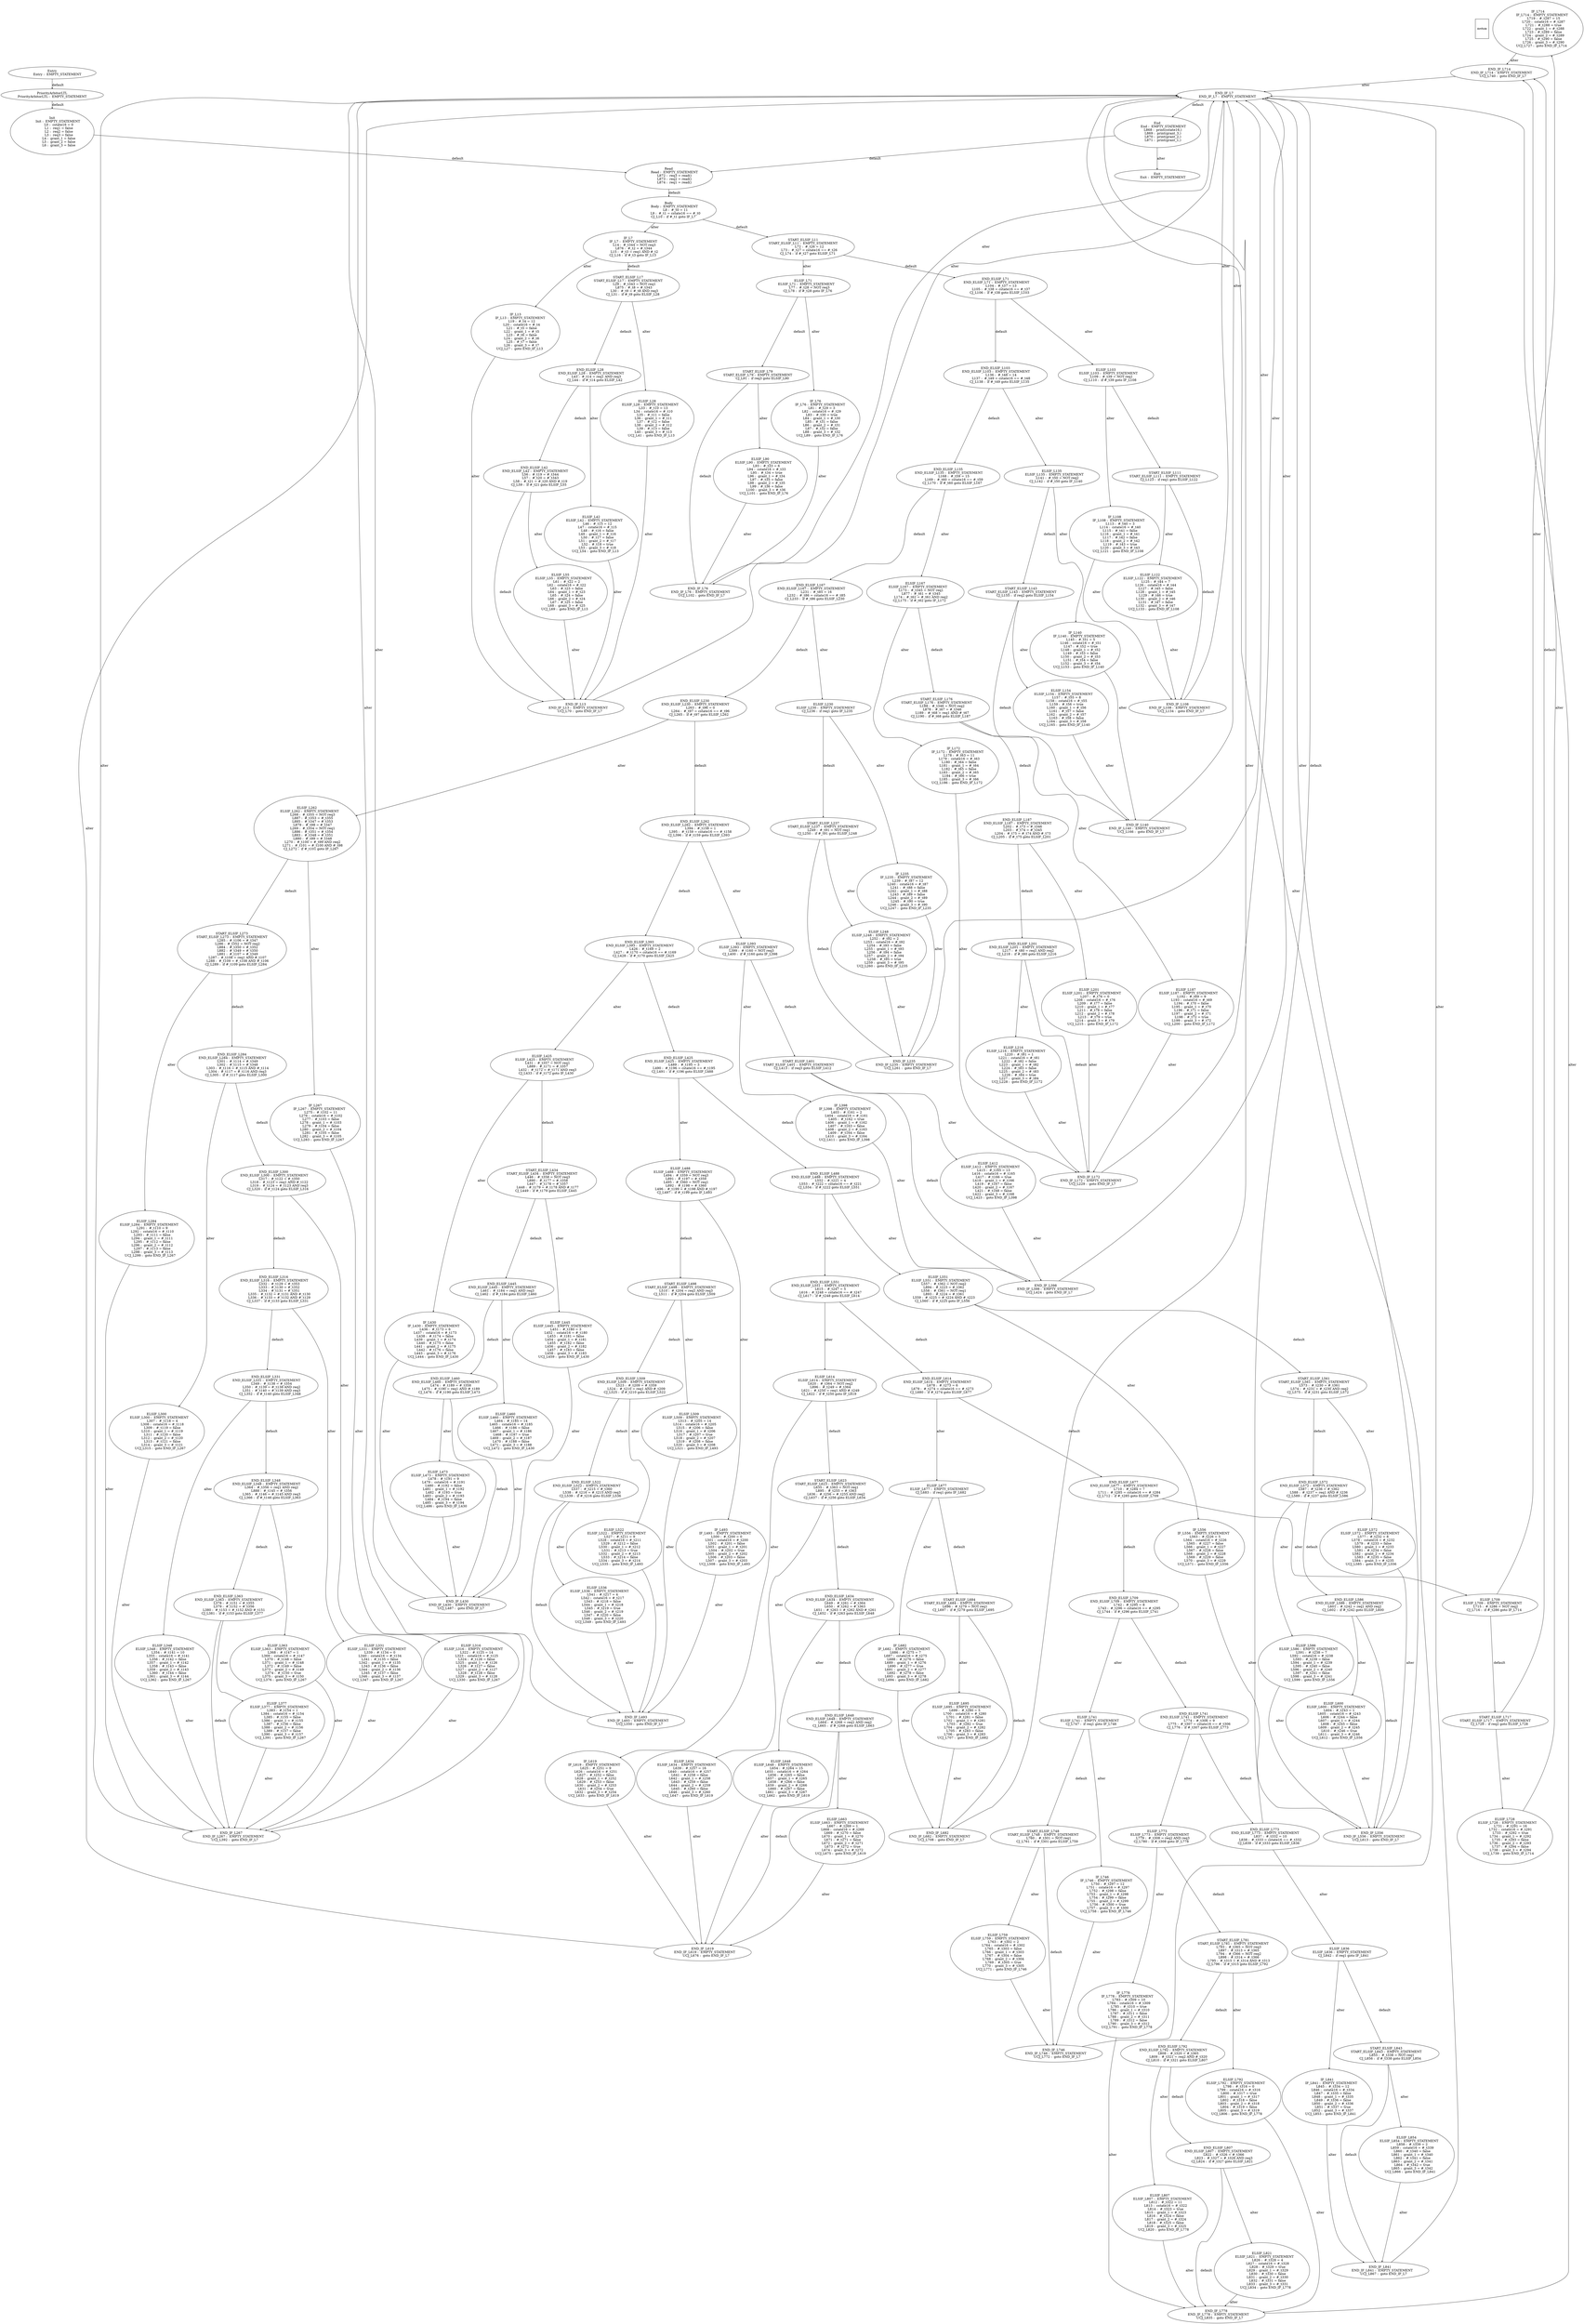 digraph G {
  ranksep=.25;
  edge [arrowsize=.5]
  domNode [shape=rectangle, fontname="ArialNarrow",
        fontsize=12,  height=1.2];
  "IF_L714
        IF_L714 :  EMPTY_STATEMENT
           L719 :  #_t287 = 15
           L720 :  cstate16 = #_t287
           L721 :  #_t288 = true
           L722 :  grant_1 = #_t288
           L723 :  #_t289 = false
           L724 :  grant_2 = #_t289
           L725 :  #_t290 = false
           L726 :  grant_3 = #_t290
       UCJ_L727 :  goto END_IF_L714
"; "END_ELSIF_L648
 END_ELSIF_L648 :  EMPTY_STATEMENT
           L664 :  #_t268 = req1 AND req2
        CJ_L665 :  if #_t268 goto ELSIF_L663
"; "ELSIF_L201
     ELSIF_L201 :  EMPTY_STATEMENT
           L207 :  #_t76 = 0
           L208 :  cstate16 = #_t76
           L209 :  #_t77 = false
           L210 :  grant_1 = #_t77
           L211 :  #_t78 = false
           L212 :  grant_2 = #_t78
           L213 :  #_t79 = true
           L214 :  grant_3 = #_t79
       UCJ_L215 :  goto END_IF_L172
"; "ELSIF_L425
     ELSIF_L425 :  EMPTY_STATEMENT
           L431 :  #_t357 = NOT req1
           L889 :  #_t171 = #_t357
           L432 :  #_t172 = #_t171 AND req3
        CJ_L433 :  if #_t172 goto IF_L430
"; "ELSIF_L648
     ELSIF_L648 :  EMPTY_STATEMENT
           L654 :  #_t264 = 15
           L655 :  cstate16 = #_t264
           L656 :  #_t265 = false
           L657 :  grant_1 = #_t265
           L658 :  #_t266 = false
           L659 :  grant_2 = #_t266
           L660 :  #_t267 = false
           L661 :  grant_3 = #_t267
       UCJ_L662 :  goto END_IF_L619
"; "Read
           Read :  EMPTY_STATEMENT
           L872 :  req3 = read()
           L873 :  req2 = read()
           L874 :  req1 = read()
"; "ELSIF_L614
     ELSIF_L614 :  EMPTY_STATEMENT
           L620 :  #_t364 = NOT req2
           L896 :  #_t249 = #_t364
           L621 :  #_t250 = req1 AND #_t249
        CJ_L622 :  if #_t250 goto IF_L619
"; "END_ELSIF_L262
 END_ELSIF_L262 :  EMPTY_STATEMENT
           L394 :  #_t158 = 1
           L395 :  #_t159 = cstate16 == #_t158
        CJ_L396 :  if #_t159 goto ELSIF_L393
"; "ELSIF_L663
     ELSIF_L663 :  EMPTY_STATEMENT
           L667 :  #_t269 = 1
           L668 :  cstate16 = #_t269
           L669 :  #_t270 = false
           L670 :  grant_1 = #_t270
           L671 :  #_t271 = false
           L672 :  grant_2 = #_t271
           L673 :  #_t272 = true
           L674 :  grant_3 = #_t272
       UCJ_L675 :  goto END_IF_L619
"; "ELSIF_L600
     ELSIF_L600 :  EMPTY_STATEMENT
           L604 :  #_t243 = 1
           L605 :  cstate16 = #_t243
           L606 :  #_t244 = false
           L607 :  grant_1 = #_t244
           L608 :  #_t245 = false
           L609 :  grant_2 = #_t245
           L610 :  #_t246 = true
           L611 :  grant_3 = #_t246
       UCJ_L612 :  goto END_IF_L556
"; "IF_L108
        IF_L108 :  EMPTY_STATEMENT
           L113 :  #_t40 = 3
           L114 :  cstate16 = #_t40
           L115 :  #_t41 = false
           L116 :  grant_1 = #_t41
           L117 :  #_t42 = false
           L118 :  grant_2 = #_t42
           L119 :  #_t43 = true
           L120 :  grant_3 = #_t43
       UCJ_L121 :  goto END_IF_L108
"; "END_ELSIF_L284
 END_ELSIF_L284 :  EMPTY_STATEMENT
           L301 :  #_t114 = #_t349
           L302 :  #_t115 = #_t348
           L303 :  #_t116 = #_t115 AND #_t114
           L304 :  #_t117 = #_t116 AND req3
        CJ_L305 :  if #_t117 goto ELSIF_L300
"; "END_IF_L682
    END_IF_L682 :  EMPTY_STATEMENT
       UCJ_L708 :  goto END_IF_L7
"; "ELSIF_L230
     ELSIF_L230 :  EMPTY_STATEMENT
        CJ_L236 :  if req1 goto IF_L235
"; "END_ELSIF_L509
 END_ELSIF_L509 :  EMPTY_STATEMENT
           L523 :  #_t209 = #_t359
           L524 :  #_t210 = req1 AND #_t209
        CJ_L525 :  if #_t210 goto ELSIF_L522
"; "START_ELSIF_L434
START_ELSIF_L434 :  EMPTY_STATEMENT
           L446 :  #_t358 = NOT req3
           L890 :  #_t177 = #_t358
           L447 :  #_t178 = #_t357
           L448 :  #_t179 = #_t178 AND #_t177
        CJ_L449 :  if #_t179 goto ELSIF_L445
"; "ELSIF_L90
      ELSIF_L90 :  EMPTY_STATEMENT
            L93 :  #_t33 = 6
            L94 :  cstate16 = #_t33
            L95 :  #_t34 = true
            L96 :  grant_1 = #_t34
            L97 :  #_t35 = false
            L98 :  grant_2 = #_t35
            L99 :  #_t36 = false
           L100 :  grant_3 = #_t36
       UCJ_L101 :  goto END_IF_L76
"; "END_IF_L619
    END_IF_L619 :  EMPTY_STATEMENT
       UCJ_L676 :  goto END_IF_L7
"; "ELSIF_L509
     ELSIF_L509 :  EMPTY_STATEMENT
           L513 :  #_t205 = 14
           L514 :  cstate16 = #_t205
           L515 :  #_t206 = false
           L516 :  grant_1 = #_t206
           L517 :  #_t207 = true
           L518 :  grant_2 = #_t207
           L519 :  #_t208 = false
           L520 :  grant_3 = #_t208
       UCJ_L521 :  goto END_IF_L493
"; "ELSIF_L773
     ELSIF_L773 :  EMPTY_STATEMENT
           L779 :  #_t308 = req2 AND req3
        CJ_L780 :  if #_t308 goto IF_L778
"; "IF_L746
        IF_L746 :  EMPTY_STATEMENT
           L750 :  #_t297 = 12
           L751 :  cstate16 = #_t297
           L752 :  #_t298 = false
           L753 :  grant_1 = #_t298
           L754 :  #_t299 = false
           L755 :  grant_2 = #_t299
           L756 :  #_t300 = true
           L757 :  grant_3 = #_t300
       UCJ_L758 :  goto END_IF_L746
"; "START_ELSIF_L273
START_ELSIF_L273 :  EMPTY_STATEMENT
           L285 :  #_t106 = #_t347
           L286 :  #_t352 = NOT req2
           L884 :  #_t350 = #_t352
           L882 :  #_t349 = #_t350
           L881 :  #_t107 = #_t349
           L287 :  #_t108 = req1 AND #_t107
           L288 :  #_t109 = #_t108 AND #_t106
        CJ_L289 :  if #_t109 goto ELSIF_L284
"; "END_ELSIF_L393
 END_ELSIF_L393 :  EMPTY_STATEMENT
           L426 :  #_t169 = 2
           L427 :  #_t170 = cstate16 == #_t169
        CJ_L428 :  if #_t170 goto ELSIF_L425
"; "ELSIF_L377
     ELSIF_L377 :  EMPTY_STATEMENT
           L383 :  #_t154 = 1
           L384 :  cstate16 = #_t154
           L385 :  #_t155 = false
           L386 :  grant_1 = #_t155
           L387 :  #_t156 = false
           L388 :  grant_2 = #_t156
           L389 :  #_t157 = false
           L390 :  grant_3 = #_t157
       UCJ_L391 :  goto END_IF_L267
"; "START_ELSIF_L143
START_ELSIF_L143 :  EMPTY_STATEMENT
        CJ_L155 :  if req2 goto ELSIF_L154
"; "ELSIF_L42
      ELSIF_L42 :  EMPTY_STATEMENT
            L46 :  #_t15 = 12
            L47 :  cstate16 = #_t15
            L48 :  #_t16 = false
            L49 :  grant_1 = #_t16
            L50 :  #_t17 = false
            L51 :  grant_2 = #_t17
            L52 :  #_t18 = true
            L53 :  grant_3 = #_t18
        UCJ_L54 :  goto END_IF_L13
"; "START_ELSIF_L79
START_ELSIF_L79 :  EMPTY_STATEMENT
         CJ_L91 :  if req3 goto ELSIF_L90
"; "ELSIF_L284
     ELSIF_L284 :  EMPTY_STATEMENT
           L291 :  #_t110 = 9
           L292 :  cstate16 = #_t110
           L293 :  #_t111 = false
           L294 :  grant_1 = #_t111
           L295 :  #_t112 = false
           L296 :  grant_2 = #_t112
           L297 :  #_t113 = false
           L298 :  grant_3 = #_t113
       UCJ_L299 :  goto END_IF_L267
"; "END_IF_L778
    END_IF_L778 :  EMPTY_STATEMENT
       UCJ_L835 :  goto END_IF_L7
"; "ELSIF_L792
     ELSIF_L792 :  EMPTY_STATEMENT
           L798 :  #_t316 = 0
           L799 :  cstate16 = #_t316
           L800 :  #_t317 = true
           L801 :  grant_1 = #_t317
           L802 :  #_t318 = false
           L803 :  grant_2 = #_t318
           L804 :  #_t319 = false
           L805 :  grant_3 = #_t319
       UCJ_L806 :  goto END_IF_L778
"; "Entry
          Entry :  EMPTY_STATEMENT
"; "ELSIF_L363
     ELSIF_L363 :  EMPTY_STATEMENT
           L368 :  #_t147 = 1
           L369 :  cstate16 = #_t147
           L370 :  #_t148 = false
           L371 :  grant_1 = #_t148
           L372 :  #_t149 = false
           L373 :  grant_2 = #_t149
           L374 :  #_t150 = true
           L375 :  grant_3 = #_t150
       UCJ_L376 :  goto END_IF_L267
"; "END_IF_L430
    END_IF_L430 :  EMPTY_STATEMENT
       UCJ_L487 :  goto END_IF_L7
"; "END_ELSIF_L614
 END_ELSIF_L614 :  EMPTY_STATEMENT
           L678 :  #_t273 = 6
           L679 :  #_t274 = cstate16 == #_t273
        CJ_L680 :  if #_t274 goto ELSIF_L677
"; "ELSIF_L741
     ELSIF_L741 :  EMPTY_STATEMENT
        CJ_L747 :  if req1 goto IF_L746
"; "END_ELSIF_L348
 END_ELSIF_L348 :  EMPTY_STATEMENT
           L364 :  #_t356 = req1 AND req2
           L888 :  #_t145 = #_t356
           L365 :  #_t146 = #_t145 AND req3
        CJ_L366 :  if #_t146 goto ELSIF_L363
"; "START_ELSIF_L176
START_ELSIF_L176 :  EMPTY_STATEMENT
           L188 :  #_t346 = NOT req2
           L878 :  #_t67 = #_t346
           L189 :  #_t68 = req1 AND #_t67
        CJ_L190 :  if #_t68 goto ELSIF_L187
"; "ELSIF_L262
     ELSIF_L262 :  EMPTY_STATEMENT
           L268 :  #_t355 = NOT req3
           L887 :  #_t353 = #_t355
           L885 :  #_t347 = #_t353
           L879 :  #_t98 = #_t347
           L269 :  #_t354 = NOT req1
           L886 :  #_t351 = #_t354
           L883 :  #_t348 = #_t351
           L880 :  #_t99 = #_t348
           L270 :  #_t100 = #_t99 AND req2
           L271 :  #_t101 = #_t100 AND #_t98
        CJ_L272 :  if #_t101 goto IF_L267
"; "IF_L778
        IF_L778 :  EMPTY_STATEMENT
           L783 :  #_t309 = 10
           L784 :  cstate16 = #_t309
           L785 :  #_t310 = true
           L786 :  grant_1 = #_t310
           L787 :  #_t311 = false
           L788 :  grant_2 = #_t311
           L789 :  #_t312 = false
           L790 :  grant_3 = #_t312
       UCJ_L791 :  goto END_IF_L778
"; "ELSIF_L836
     ELSIF_L836 :  EMPTY_STATEMENT
        CJ_L842 :  if req1 goto IF_L841
"; "ELSIF_L728
     ELSIF_L728 :  EMPTY_STATEMENT
           L731 :  #_t291 = 16
           L732 :  cstate16 = #_t291
           L733 :  #_t292 = true
           L734 :  grant_1 = #_t292
           L735 :  #_t293 = false
           L736 :  grant_2 = #_t293
           L737 :  #_t294 = false
           L738 :  grant_3 = #_t294
       UCJ_L739 :  goto END_IF_L714
"; "END_IF_L7
      END_IF_L7 :  EMPTY_STATEMENT
"; "START_ELSIF_L111
START_ELSIF_L111 :  EMPTY_STATEMENT
        CJ_L123 :  if req1 goto ELSIF_L122
"; "END_ELSIF_L586
 END_ELSIF_L586 :  EMPTY_STATEMENT
           L601 :  #_t242 = req1 AND req2
        CJ_L602 :  if #_t242 goto ELSIF_L600
"; "END_ELSIF_L551
 END_ELSIF_L551 :  EMPTY_STATEMENT
           L615 :  #_t247 = 5
           L616 :  #_t248 = cstate16 == #_t247
        CJ_L617 :  if #_t248 goto ELSIF_L614
"; "Exit
           Exit :  EMPTY_STATEMENT
"; "ELSIF_L586
     ELSIF_L586 :  EMPTY_STATEMENT
           L591 :  #_t238 = 7
           L592 :  cstate16 = #_t238
           L593 :  #_t239 = false
           L594 :  grant_1 = #_t239
           L595 :  #_t240 = false
           L596 :  grant_2 = #_t240
           L597 :  #_t241 = false
           L598 :  grant_3 = #_t241
       UCJ_L599 :  goto END_IF_L556
"; "END_ELSIF_L773
 END_ELSIF_L773 :  EMPTY_STATEMENT
           L837 :  #_t332 = 10
           L838 :  #_t333 = cstate16 == #_t332
        CJ_L839 :  if #_t333 goto ELSIF_L836
"; "END_ELSIF_L807
 END_ELSIF_L807 :  EMPTY_STATEMENT
           L822 :  #_t326 = #_t366
           L823 :  #_t327 = #_t326 AND req3
        CJ_L824 :  if #_t327 goto ELSIF_L821
"; "START_ELSIF_L401
START_ELSIF_L401 :  EMPTY_STATEMENT
        CJ_L413 :  if req3 goto ELSIF_L412
"; "ELSIF_L412
     ELSIF_L412 :  EMPTY_STATEMENT
           L415 :  #_t165 = 13
           L416 :  cstate16 = #_t165
           L417 :  #_t166 = true
           L418 :  grant_1 = #_t166
           L419 :  #_t167 = false
           L420 :  grant_2 = #_t167
           L421 :  #_t168 = false
           L422 :  grant_3 = #_t168
       UCJ_L423 :  goto END_IF_L398
"; "IF_L619
        IF_L619 :  EMPTY_STATEMENT
           L625 :  #_t251 = 9
           L626 :  cstate16 = #_t251
           L627 :  #_t252 = false
           L628 :  grant_1 = #_t252
           L629 :  #_t253 = false
           L630 :  grant_2 = #_t253
           L631 :  #_t254 = true
           L632 :  grant_3 = #_t254
       UCJ_L633 :  goto END_IF_L619
"; "END_ELSIF_L300
 END_ELSIF_L300 :  EMPTY_STATEMENT
           L317 :  #_t122 = #_t350
           L318 :  #_t123 = req1 AND #_t122
           L319 :  #_t124 = #_t123 AND req3
        CJ_L320 :  if #_t124 goto ELSIF_L316
"; "START_ELSIF_L684
START_ELSIF_L684 :  EMPTY_STATEMENT
           L696 :  #_t279 = NOT req1
        CJ_L697 :  if #_t279 goto ELSIF_L695
"; "END_ELSIF_L709
 END_ELSIF_L709 :  EMPTY_STATEMENT
           L742 :  #_t295 = 8
           L743 :  #_t296 = cstate16 == #_t295
        CJ_L744 :  if #_t296 goto ELSIF_L741
"; "END_ELSIF_L167
 END_ELSIF_L167 :  EMPTY_STATEMENT
           L231 :  #_t85 = 16
           L232 :  #_t86 = cstate16 == #_t85
        CJ_L233 :  if #_t86 goto ELSIF_L230
"; "START_ELSIF_L748
START_ELSIF_L748 :  EMPTY_STATEMENT
           L760 :  #_t301 = NOT req1
        CJ_L761 :  if #_t301 goto ELSIF_L759
"; "IF_L235
        IF_L235 :  EMPTY_STATEMENT
           L239 :  #_t87 = 12
           L240 :  cstate16 = #_t87
           L241 :  #_t88 = false
           L242 :  grant_1 = #_t88
           L243 :  #_t89 = false
           L244 :  grant_2 = #_t89
           L245 :  #_t90 = true
           L246 :  grant_3 = #_t90
       UCJ_L247 :  goto END_IF_L235
"; "ELSIF_L154
     ELSIF_L154 :  EMPTY_STATEMENT
           L157 :  #_t55 = 8
           L158 :  cstate16 = #_t55
           L159 :  #_t56 = true
           L160 :  grant_1 = #_t56
           L161 :  #_t57 = false
           L162 :  grant_2 = #_t57
           L163 :  #_t58 = false
           L164 :  grant_3 = #_t58
       UCJ_L165 :  goto END_IF_L140
"; "IF_L430
        IF_L430 :  EMPTY_STATEMENT
           L436 :  #_t173 = 6
           L437 :  cstate16 = #_t173
           L438 :  #_t174 = false
           L439 :  grant_1 = #_t174
           L440 :  #_t175 = false
           L441 :  grant_2 = #_t175
           L442 :  #_t176 = false
           L443 :  grant_3 = #_t176
       UCJ_L444 :  goto END_IF_L430
"; "END_ELSIF_L677
 END_ELSIF_L677 :  EMPTY_STATEMENT
           L710 :  #_t284 = 7
           L711 :  #_t285 = cstate16 == #_t284
        CJ_L712 :  if #_t285 goto ELSIF_L709
"; "IF_L172
        IF_L172 :  EMPTY_STATEMENT
           L178 :  #_t63 = 11
           L179 :  cstate16 = #_t63
           L180 :  #_t64 = false
           L181 :  grant_1 = #_t64
           L182 :  #_t65 = false
           L183 :  grant_2 = #_t65
           L184 :  #_t66 = true
           L185 :  grant_3 = #_t66
       UCJ_L186 :  goto END_IF_L172
"; "ELSIF_L55
      ELSIF_L55 :  EMPTY_STATEMENT
            L61 :  #_t22 = 2
            L62 :  cstate16 = #_t22
            L63 :  #_t23 = false
            L64 :  grant_1 = #_t23
            L65 :  #_t24 = false
            L66 :  grant_2 = #_t24
            L67 :  #_t25 = false
            L68 :  grant_3 = #_t25
        UCJ_L69 :  goto END_IF_L13
"; "END_ELSIF_L187
 END_ELSIF_L187 :  EMPTY_STATEMENT
           L202 :  #_t73 = #_t346
           L203 :  #_t74 = #_t345
           L204 :  #_t75 = #_t74 AND #_t73
        CJ_L205 :  if #_t75 goto ELSIF_L201
"; "END_ELSIF_L316
 END_ELSIF_L316 :  EMPTY_STATEMENT
           L332 :  #_t129 = #_t353
           L333 :  #_t130 = #_t352
           L334 :  #_t131 = #_t351
           L335 :  #_t132 = #_t131 AND #_t130
           L336 :  #_t133 = #_t132 AND #_t129
        CJ_L337 :  if #_t133 goto ELSIF_L331
"; "START_ELSIF_L781
START_ELSIF_L781 :  EMPTY_STATEMENT
           L793 :  #_t365 = NOT req3
           L897 :  #_t313 = #_t365
           L794 :  #_t366 = NOT req2
           L898 :  #_t314 = #_t366
           L795 :  #_t315 = #_t314 AND #_t313
        CJ_L796 :  if #_t315 goto ELSIF_L792
"; "END_IF_L556
    END_IF_L556 :  EMPTY_STATEMENT
       UCJ_L613 :  goto END_IF_L7
"; "START_ELSIF_L717
START_ELSIF_L717 :  EMPTY_STATEMENT
        CJ_L729 :  if req2 goto ELSIF_L728
"; "END_IF_L13
     END_IF_L13 :  EMPTY_STATEMENT
        UCJ_L70 :  goto END_IF_L7
"; "ELSIF_L677
     ELSIF_L677 :  EMPTY_STATEMENT
        CJ_L683 :  if req1 goto IF_L682
"; "ELSIF_L248
     ELSIF_L248 :  EMPTY_STATEMENT
           L252 :  #_t92 = 2
           L253 :  cstate16 = #_t92
           L254 :  #_t93 = false
           L255 :  grant_1 = #_t93
           L256 :  #_t94 = false
           L257 :  grant_2 = #_t94
           L258 :  #_t95 = true
           L259 :  grant_3 = #_t95
       UCJ_L260 :  goto END_IF_L235
"; "END_ELSIF_L488
 END_ELSIF_L488 :  EMPTY_STATEMENT
           L552 :  #_t221 = 4
           L553 :  #_t222 = cstate16 == #_t221
        CJ_L554 :  if #_t222 goto ELSIF_L551
"; "ELSIF_L331
     ELSIF_L331 :  EMPTY_STATEMENT
           L339 :  #_t134 = 0
           L340 :  cstate16 = #_t134
           L341 :  #_t135 = false
           L342 :  grant_1 = #_t135
           L343 :  #_t136 = false
           L344 :  grant_2 = #_t136
           L345 :  #_t137 = false
           L346 :  grant_3 = #_t137
       UCJ_L347 :  goto END_IF_L267
"; "End
            End :  EMPTY_STATEMENT
           L868 :  print(cstate16,)
           L869 :  print(grant_3,)
           L870 :  print(grant_2,)
           L871 :  print(grant_1,)
"; "START_ELSIF_L17
START_ELSIF_L17 :  EMPTY_STATEMENT
            L29 :  #_t343 = NOT req1
           L875 :  #_t8 = #_t343
            L30 :  #_t9 = #_t8 AND req3
         CJ_L31 :  if #_t9 goto ELSIF_L28
"; "ELSIF_L460
     ELSIF_L460 :  EMPTY_STATEMENT
           L464 :  #_t185 = 14
           L465 :  cstate16 = #_t185
           L466 :  #_t186 = false
           L467 :  grant_1 = #_t186
           L468 :  #_t187 = true
           L469 :  grant_2 = #_t187
           L470 :  #_t188 = false
           L471 :  grant_3 = #_t188
       UCJ_L472 :  goto END_IF_L430
"; "END_IF_L140
    END_IF_L140 :  EMPTY_STATEMENT
       UCJ_L166 :  goto END_IF_L7
"; "ELSIF_L216
     ELSIF_L216 :  EMPTY_STATEMENT
           L220 :  #_t81 = 1
           L221 :  cstate16 = #_t81
           L222 :  #_t82 = false
           L223 :  grant_1 = #_t82
           L224 :  #_t83 = false
           L225 :  grant_2 = #_t83
           L226 :  #_t84 = true
           L227 :  grant_3 = #_t84
       UCJ_L228 :  goto END_IF_L172
"; "END_ELSIF_L792
 END_ELSIF_L792 :  EMPTY_STATEMENT
           L808 :  #_t320 = #_t365
           L809 :  #_t321 = req2 AND #_t320
        CJ_L810 :  if #_t321 goto ELSIF_L807
"; "END_ELSIF_L460
 END_ELSIF_L460 :  EMPTY_STATEMENT
           L474 :  #_t189 = #_t358
           L475 :  #_t190 = req1 AND #_t189
        CJ_L476 :  if #_t190 goto ELSIF_L473
"; "END_ELSIF_L522
 END_ELSIF_L522 :  EMPTY_STATEMENT
           L537 :  #_t215 = #_t360
           L538 :  #_t216 = #_t215 AND req3
        CJ_L539 :  if #_t216 goto ELSIF_L536
"; "Body
           Body :  EMPTY_STATEMENT
             L8 :  #_t0 = 11
             L9 :  #_t1 = cstate16 == #_t0
         CJ_L10 :  if #_t1 goto IF_L7
"; "END_IF_L841
    END_IF_L841 :  EMPTY_STATEMENT
       UCJ_L867 :  goto END_IF_L7
"; "END_ELSIF_L425
 END_ELSIF_L425 :  EMPTY_STATEMENT
           L489 :  #_t195 = 3
           L490 :  #_t196 = cstate16 == #_t195
        CJ_L491 :  if #_t196 goto ELSIF_L488
"; "END_ELSIF_L445
 END_ELSIF_L445 :  EMPTY_STATEMENT
           L461 :  #_t184 = req1 AND req3
        CJ_L462 :  if #_t184 goto ELSIF_L460
"; "ELSIF_L300
     ELSIF_L300 :  EMPTY_STATEMENT
           L307 :  #_t118 = 4
           L308 :  cstate16 = #_t118
           L309 :  #_t119 = false
           L310 :  grant_1 = #_t119
           L311 :  #_t120 = false
           L312 :  grant_2 = #_t120
           L313 :  #_t121 = false
           L314 :  grant_3 = #_t121
       UCJ_L315 :  goto END_IF_L267
"; "END_IF_L108
    END_IF_L108 :  EMPTY_STATEMENT
       UCJ_L134 :  goto END_IF_L7
"; "ELSIF_L572
     ELSIF_L572 :  EMPTY_STATEMENT
           L577 :  #_t232 = 8
           L578 :  cstate16 = #_t232
           L579 :  #_t233 = false
           L580 :  grant_1 = #_t233
           L581 :  #_t234 = false
           L582 :  grant_2 = #_t234
           L583 :  #_t235 = false
           L584 :  grant_3 = #_t235
       UCJ_L585 :  goto END_IF_L556
"; "Init
           Init :  EMPTY_STATEMENT
             L0 :  cstate16 = 0
             L1 :  req1 = false
             L2 :  req2 = false
             L3 :  req3 = false
             L4 :  grant_1 = false
             L5 :  grant_2 = false
             L6 :  grant_3 = false
"; "ELSIF_L187
     ELSIF_L187 :  EMPTY_STATEMENT
           L192 :  #_t69 = 9
           L193 :  cstate16 = #_t69
           L194 :  #_t70 = false
           L195 :  grant_1 = #_t70
           L196 :  #_t71 = false
           L197 :  grant_2 = #_t71
           L198 :  #_t72 = true
           L199 :  grant_3 = #_t72
       UCJ_L200 :  goto END_IF_L172
"; "END_ELSIF_L331
 END_ELSIF_L331 :  EMPTY_STATEMENT
           L349 :  #_t138 = #_t354
           L350 :  #_t139 = #_t138 AND req2
           L351 :  #_t140 = #_t139 AND req3
        CJ_L352 :  if #_t140 goto ELSIF_L348
"; "END_ELSIF_L71
  END_ELSIF_L71 :  EMPTY_STATEMENT
           L104 :  #_t37 = 13
           L105 :  #_t38 = cstate16 == #_t37
        CJ_L106 :  if #_t38 goto ELSIF_L103
"; "ELSIF_L522
     ELSIF_L522 :  EMPTY_STATEMENT
           L527 :  #_t211 = 9
           L528 :  cstate16 = #_t211
           L529 :  #_t212 = false
           L530 :  grant_1 = #_t212
           L531 :  #_t213 = true
           L532 :  grant_2 = #_t213
           L533 :  #_t214 = false
           L534 :  grant_3 = #_t214
       UCJ_L535 :  goto END_IF_L493
"; "END_IF_L714
    END_IF_L714 :  EMPTY_STATEMENT
       UCJ_L740 :  goto END_IF_L7
"; "START_ELSIF_L561
START_ELSIF_L561 :  EMPTY_STATEMENT
           L573 :  #_t230 = #_t361
           L574 :  #_t231 = #_t230 AND req2
        CJ_L575 :  if #_t231 goto ELSIF_L572
"; "IF_L140
        IF_L140 :  EMPTY_STATEMENT
           L145 :  #_t51 = 5
           L146 :  cstate16 = #_t51
           L147 :  #_t52 = true
           L148 :  grant_1 = #_t52
           L149 :  #_t53 = false
           L150 :  grant_2 = #_t53
           L151 :  #_t54 = false
           L152 :  grant_3 = #_t54
       UCJ_L153 :  goto END_IF_L140
"; "IF_L398
        IF_L398 :  EMPTY_STATEMENT
           L403 :  #_t161 = 2
           L404 :  cstate16 = #_t161
           L405 :  #_t162 = true
           L406 :  grant_1 = #_t162
           L407 :  #_t163 = false
           L408 :  grant_2 = #_t163
           L409 :  #_t164 = false
           L410 :  grant_3 = #_t164
       UCJ_L411 :  goto END_IF_L398
"; "ELSIF_L167
     ELSIF_L167 :  EMPTY_STATEMENT
           L173 :  #_t345 = NOT req1
           L877 :  #_t61 = #_t345
           L174 :  #_t62 = #_t61 AND req2
        CJ_L175 :  if #_t62 goto IF_L172
"; "IF_L493
        IF_L493 :  EMPTY_STATEMENT
           L500 :  #_t200 = 0
           L501 :  cstate16 = #_t200
           L502 :  #_t201 = false
           L503 :  grant_1 = #_t201
           L504 :  #_t202 = true
           L505 :  grant_2 = #_t202
           L506 :  #_t203 = false
           L507 :  grant_3 = #_t203
       UCJ_L508 :  goto END_IF_L493
"; "END_IF_L267
    END_IF_L267 :  EMPTY_STATEMENT
       UCJ_L392 :  goto END_IF_L7
"; "ELSIF_L316
     ELSIF_L316 :  EMPTY_STATEMENT
           L322 :  #_t125 = 14
           L323 :  cstate16 = #_t125
           L324 :  #_t126 = false
           L325 :  grant_1 = #_t126
           L326 :  #_t127 = false
           L327 :  grant_2 = #_t127
           L328 :  #_t128 = false
           L329 :  grant_3 = #_t128
       UCJ_L330 :  goto END_IF_L267
"; "IF_L556
        IF_L556 :  EMPTY_STATEMENT
           L563 :  #_t226 = 5
           L564 :  cstate16 = #_t226
           L565 :  #_t227 = false
           L566 :  grant_1 = #_t227
           L567 :  #_t228 = false
           L568 :  grant_2 = #_t228
           L569 :  #_t229 = false
           L570 :  grant_3 = #_t229
       UCJ_L571 :  goto END_IF_L556
"; "END_ELSIF_L28
  END_ELSIF_L28 :  EMPTY_STATEMENT
            L43 :  #_t14 = req1 AND req3
         CJ_L44 :  if #_t14 goto ELSIF_L42
"; "END_IF_L746
    END_IF_L746 :  EMPTY_STATEMENT
       UCJ_L772 :  goto END_IF_L7
"; "IF_L7
          IF_L7 :  EMPTY_STATEMENT
            L14 :  #_t344 = NOT req3
           L876 :  #_t2 = #_t344
            L15 :  #_t3 = req1 AND #_t2
         CJ_L16 :  if #_t3 goto IF_L13
"; "END_ELSIF_L103
 END_ELSIF_L103 :  EMPTY_STATEMENT
           L136 :  #_t48 = 14
           L137 :  #_t49 = cstate16 == #_t48
        CJ_L138 :  if #_t49 goto ELSIF_L135
"; "ELSIF_L695
     ELSIF_L695 :  EMPTY_STATEMENT
           L699 :  #_t280 = 5
           L700 :  cstate16 = #_t280
           L701 :  #_t281 = false
           L702 :  grant_1 = #_t281
           L703 :  #_t282 = true
           L704 :  grant_2 = #_t282
           L705 :  #_t283 = false
           L706 :  grant_3 = #_t283
       UCJ_L707 :  goto END_IF_L682
"; "END_ELSIF_L741
 END_ELSIF_L741 :  EMPTY_STATEMENT
           L774 :  #_t306 = 9
           L775 :  #_t307 = cstate16 == #_t306
        CJ_L776 :  if #_t307 goto ELSIF_L773
"; "END_ELSIF_L135
 END_ELSIF_L135 :  EMPTY_STATEMENT
           L168 :  #_t59 = 15
           L169 :  #_t60 = cstate16 == #_t59
        CJ_L170 :  if #_t60 goto ELSIF_L167
"; "ELSIF_L473
     ELSIF_L473 :  EMPTY_STATEMENT
           L478 :  #_t191 = 9
           L479 :  cstate16 = #_t191
           L480 :  #_t192 = false
           L481 :  grant_1 = #_t192
           L482 :  #_t193 = true
           L483 :  grant_2 = #_t193
           L484 :  #_t194 = false
           L485 :  grant_3 = #_t194
       UCJ_L486 :  goto END_IF_L430
"; "ELSIF_L28
      ELSIF_L28 :  EMPTY_STATEMENT
            L33 :  #_t10 = 13
            L34 :  cstate16 = #_t10
            L35 :  #_t11 = false
            L36 :  grant_1 = #_t11
            L37 :  #_t12 = false
            L38 :  grant_2 = #_t12
            L39 :  #_t13 = false
            L40 :  grant_3 = #_t13
        UCJ_L41 :  goto END_IF_L13
"; "END_ELSIF_L201
 END_ELSIF_L201 :  EMPTY_STATEMENT
           L217 :  #_t80 = req1 AND req2
        CJ_L218 :  if #_t80 goto ELSIF_L216
"; "ELSIF_L135
     ELSIF_L135 :  EMPTY_STATEMENT
           L141 :  #_t50 = NOT req2
        CJ_L142 :  if #_t50 goto IF_L140
"; "ELSIF_L634
     ELSIF_L634 :  EMPTY_STATEMENT
           L639 :  #_t257 = 16
           L640 :  cstate16 = #_t257
           L641 :  #_t258 = false
           L642 :  grant_1 = #_t258
           L643 :  #_t259 = false
           L644 :  grant_2 = #_t259
           L645 :  #_t260 = false
           L646 :  grant_3 = #_t260
       UCJ_L647 :  goto END_IF_L619
"; "END_ELSIF_L230
 END_ELSIF_L230 :  EMPTY_STATEMENT
           L263 :  #_t96 = 0
           L264 :  #_t97 = cstate16 == #_t96
        CJ_L265 :  if #_t97 goto ELSIF_L262
"; "ELSIF_L854
     ELSIF_L854 :  EMPTY_STATEMENT
           L858 :  #_t339 = 2
           L859 :  cstate16 = #_t339
           L860 :  #_t340 = false
           L861 :  grant_1 = #_t340
           L862 :  #_t341 = false
           L863 :  grant_2 = #_t341
           L864 :  #_t342 = true
           L865 :  grant_3 = #_t342
       UCJ_L866 :  goto END_IF_L841
"; "START_ELSIF_L843
START_ELSIF_L843 :  EMPTY_STATEMENT
           L855 :  #_t338 = NOT req1
        CJ_L856 :  if #_t338 goto ELSIF_L854
"; "ELSIF_L103
     ELSIF_L103 :  EMPTY_STATEMENT
           L109 :  #_t39 = NOT req1
        CJ_L110 :  if #_t39 goto IF_L108
"; "ELSIF_L551
     ELSIF_L551 :  EMPTY_STATEMENT
           L557 :  #_t362 = NOT req2
           L894 :  #_t223 = #_t362
           L558 :  #_t361 = NOT req1
           L893 :  #_t224 = #_t361
           L559 :  #_t225 = #_t224 AND #_t223
        CJ_L560 :  if #_t225 goto IF_L556
"; "IF_L267
        IF_L267 :  EMPTY_STATEMENT
           L275 :  #_t102 = 11
           L276 :  cstate16 = #_t102
           L277 :  #_t103 = false
           L278 :  grant_1 = #_t103
           L279 :  #_t104 = false
           L280 :  grant_2 = #_t104
           L281 :  #_t105 = false
           L282 :  grant_3 = #_t105
       UCJ_L283 :  goto END_IF_L267
"; "IF_L13
         IF_L13 :  EMPTY_STATEMENT
            L19 :  #_t4 = 12
            L20 :  cstate16 = #_t4
            L21 :  #_t5 = false
            L22 :  grant_1 = #_t5
            L23 :  #_t6 = false
            L24 :  grant_2 = #_t6
            L25 :  #_t7 = false
            L26 :  grant_3 = #_t7
        UCJ_L27 :  goto END_IF_L13
"; "IF_L841
        IF_L841 :  EMPTY_STATEMENT
           L845 :  #_t334 = 12
           L846 :  cstate16 = #_t334
           L847 :  #_t335 = false
           L848 :  grant_1 = #_t335
           L849 :  #_t336 = false
           L850 :  grant_2 = #_t336
           L851 :  #_t337 = true
           L852 :  grant_3 = #_t337
       UCJ_L853 :  goto END_IF_L841
"; "ELSIF_L71
      ELSIF_L71 :  EMPTY_STATEMENT
            L77 :  #_t28 = NOT req3
         CJ_L78 :  if #_t28 goto IF_L76
"; "IF_L76
         IF_L76 :  EMPTY_STATEMENT
            L81 :  #_t29 = 3
            L82 :  cstate16 = #_t29
            L83 :  #_t30 = true
            L84 :  grant_1 = #_t30
            L85 :  #_t31 = false
            L86 :  grant_2 = #_t31
            L87 :  #_t32 = false
            L88 :  grant_3 = #_t32
        UCJ_L89 :  goto END_IF_L76
"; "END_IF_L172
    END_IF_L172 :  EMPTY_STATEMENT
       UCJ_L229 :  goto END_IF_L7
"; "ELSIF_L807
     ELSIF_L807 :  EMPTY_STATEMENT
           L812 :  #_t322 = 11
           L813 :  cstate16 = #_t322
           L814 :  #_t323 = true
           L815 :  grant_1 = #_t323
           L816 :  #_t324 = false
           L817 :  grant_2 = #_t324
           L818 :  #_t325 = false
           L819 :  grant_3 = #_t325
       UCJ_L820 :  goto END_IF_L778
"; "PriorityArbitorLTL
PriorityArbitorLTL :  EMPTY_STATEMENT
"; "ELSIF_L393
     ELSIF_L393 :  EMPTY_STATEMENT
           L399 :  #_t160 = NOT req3
        CJ_L400 :  if #_t160 goto IF_L398
"; "END_ELSIF_L363
 END_ELSIF_L363 :  EMPTY_STATEMENT
           L378 :  #_t151 = #_t355
           L379 :  #_t152 = #_t356
           L380 :  #_t153 = #_t152 AND #_t151
        CJ_L381 :  if #_t153 goto ELSIF_L377
"; "ELSIF_L821
     ELSIF_L821 :  EMPTY_STATEMENT
           L826 :  #_t328 = 4
           L827 :  cstate16 = #_t328
           L828 :  #_t329 = true
           L829 :  grant_1 = #_t329
           L830 :  #_t330 = false
           L831 :  grant_2 = #_t330
           L832 :  #_t331 = false
           L833 :  grant_3 = #_t331
       UCJ_L834 :  goto END_IF_L778
"; "START_ELSIF_L11
START_ELSIF_L11 :  EMPTY_STATEMENT
            L72 :  #_t26 = 12
            L73 :  #_t27 = cstate16 == #_t26
         CJ_L74 :  if #_t27 goto ELSIF_L71
"; "ELSIF_L445
     ELSIF_L445 :  EMPTY_STATEMENT
           L451 :  #_t180 = 3
           L452 :  cstate16 = #_t180
           L453 :  #_t181 = false
           L454 :  grant_1 = #_t181
           L455 :  #_t182 = false
           L456 :  grant_2 = #_t182
           L457 :  #_t183 = false
           L458 :  grant_3 = #_t183
       UCJ_L459 :  goto END_IF_L430
"; "START_ELSIF_L623
START_ELSIF_L623 :  EMPTY_STATEMENT
           L635 :  #_t363 = NOT req1
           L895 :  #_t255 = #_t363
           L636 :  #_t256 = #_t255 AND req2
        CJ_L637 :  if #_t256 goto ELSIF_L634
"; "END_IF_L493
    END_IF_L493 :  EMPTY_STATEMENT
       UCJ_L550 :  goto END_IF_L7
"; "END_ELSIF_L42
  END_ELSIF_L42 :  EMPTY_STATEMENT
            L56 :  #_t19 = #_t344
            L57 :  #_t20 = #_t343
            L58 :  #_t21 = #_t20 AND #_t19
         CJ_L59 :  if #_t21 goto ELSIF_L55
"; "END_IF_L235
    END_IF_L235 :  EMPTY_STATEMENT
       UCJ_L261 :  goto END_IF_L7
"; "END_IF_L398
    END_IF_L398 :  EMPTY_STATEMENT
       UCJ_L424 :  goto END_IF_L7
"; "END_ELSIF_L634
 END_ELSIF_L634 :  EMPTY_STATEMENT
           L649 :  #_t261 = #_t364
           L650 :  #_t262 = #_t363
           L651 :  #_t263 = #_t262 AND #_t261
        CJ_L652 :  if #_t263 goto ELSIF_L648
"; "ELSIF_L759
     ELSIF_L759 :  EMPTY_STATEMENT
           L763 :  #_t302 = 2
           L764 :  cstate16 = #_t302
           L765 :  #_t303 = false
           L766 :  grant_1 = #_t303
           L767 :  #_t304 = false
           L768 :  grant_2 = #_t304
           L769 :  #_t305 = true
           L770 :  grant_3 = #_t305
       UCJ_L771 :  goto END_IF_L746
"; "ELSIF_L488
     ELSIF_L488 :  EMPTY_STATEMENT
           L494 :  #_t359 = NOT req3
           L891 :  #_t197 = #_t359
           L495 :  #_t360 = NOT req1
           L892 :  #_t198 = #_t360
           L496 :  #_t199 = #_t198 AND #_t197
        CJ_L497 :  if #_t199 goto IF_L493
"; "ELSIF_L536
     ELSIF_L536 :  EMPTY_STATEMENT
           L541 :  #_t217 = 4
           L542 :  cstate16 = #_t217
           L543 :  #_t218 = false
           L544 :  grant_1 = #_t218
           L545 :  #_t219 = true
           L546 :  grant_2 = #_t219
           L547 :  #_t220 = false
           L548 :  grant_3 = #_t220
       UCJ_L549 :  goto END_IF_L493
"; "IF_L682
        IF_L682 :  EMPTY_STATEMENT
           L686 :  #_t275 = 7
           L687 :  cstate16 = #_t275
           L688 :  #_t276 = false
           L689 :  grant_1 = #_t276
           L690 :  #_t277 = true
           L691 :  grant_2 = #_t277
           L692 :  #_t278 = false
           L693 :  grant_3 = #_t278
       UCJ_L694 :  goto END_IF_L682
"; "START_ELSIF_L237
START_ELSIF_L237 :  EMPTY_STATEMENT
           L249 :  #_t91 = NOT req1
        CJ_L250 :  if #_t91 goto ELSIF_L248
"; "END_ELSIF_L572
 END_ELSIF_L572 :  EMPTY_STATEMENT
           L587 :  #_t236 = #_t362
           L588 :  #_t237 = req1 AND #_t236
        CJ_L589 :  if #_t237 goto ELSIF_L586
"; "END_IF_L76
     END_IF_L76 :  EMPTY_STATEMENT
       UCJ_L102 :  goto END_IF_L7
"; "ELSIF_L122
     ELSIF_L122 :  EMPTY_STATEMENT
           L125 :  #_t44 = 7
           L126 :  cstate16 = #_t44
           L127 :  #_t45 = false
           L128 :  grant_1 = #_t45
           L129 :  #_t46 = true
           L130 :  grant_2 = #_t46
           L131 :  #_t47 = false
           L132 :  grant_3 = #_t47
       UCJ_L133 :  goto END_IF_L108
"; "START_ELSIF_L498
START_ELSIF_L498 :  EMPTY_STATEMENT
           L510 :  #_t204 = req1 AND req3
        CJ_L511 :  if #_t204 goto ELSIF_L509
"; "ELSIF_L348
     ELSIF_L348 :  EMPTY_STATEMENT
           L354 :  #_t141 = 10
           L355 :  cstate16 = #_t141
           L356 :  #_t142 = false
           L357 :  grant_1 = #_t142
           L358 :  #_t143 = false
           L359 :  grant_2 = #_t143
           L360 :  #_t144 = false
           L361 :  grant_3 = #_t144
       UCJ_L362 :  goto END_IF_L267
"; "ELSIF_L709
     ELSIF_L709 :  EMPTY_STATEMENT
           L715 :  #_t286 = NOT req2
        CJ_L716 :  if #_t286 goto IF_L714
"; 
  "PriorityArbitorLTL
PriorityArbitorLTL :  EMPTY_STATEMENT
" -> "Init
           Init :  EMPTY_STATEMENT
             L0 :  cstate16 = 0
             L1 :  req1 = false
             L2 :  req2 = false
             L3 :  req3 = false
             L4 :  grant_1 = false
             L5 :  grant_2 = false
             L6 :  grant_3 = false
"  [label="default"];
  "Init
           Init :  EMPTY_STATEMENT
             L0 :  cstate16 = 0
             L1 :  req1 = false
             L2 :  req2 = false
             L3 :  req3 = false
             L4 :  grant_1 = false
             L5 :  grant_2 = false
             L6 :  grant_3 = false
" -> "Read
           Read :  EMPTY_STATEMENT
           L872 :  req3 = read()
           L873 :  req2 = read()
           L874 :  req1 = read()
"  [label="default"];
  "Body
           Body :  EMPTY_STATEMENT
             L8 :  #_t0 = 11
             L9 :  #_t1 = cstate16 == #_t0
         CJ_L10 :  if #_t1 goto IF_L7
" -> "START_ELSIF_L11
START_ELSIF_L11 :  EMPTY_STATEMENT
            L72 :  #_t26 = 12
            L73 :  #_t27 = cstate16 == #_t26
         CJ_L74 :  if #_t27 goto ELSIF_L71
"  [label="default"];
  "Body
           Body :  EMPTY_STATEMENT
             L8 :  #_t0 = 11
             L9 :  #_t1 = cstate16 == #_t0
         CJ_L10 :  if #_t1 goto IF_L7
" -> "IF_L7
          IF_L7 :  EMPTY_STATEMENT
            L14 :  #_t344 = NOT req3
           L876 :  #_t2 = #_t344
            L15 :  #_t3 = req1 AND #_t2
         CJ_L16 :  if #_t3 goto IF_L13
"  [label="alter"];
  "IF_L7
          IF_L7 :  EMPTY_STATEMENT
            L14 :  #_t344 = NOT req3
           L876 :  #_t2 = #_t344
            L15 :  #_t3 = req1 AND #_t2
         CJ_L16 :  if #_t3 goto IF_L13
" -> "START_ELSIF_L17
START_ELSIF_L17 :  EMPTY_STATEMENT
            L29 :  #_t343 = NOT req1
           L875 :  #_t8 = #_t343
            L30 :  #_t9 = #_t8 AND req3
         CJ_L31 :  if #_t9 goto ELSIF_L28
"  [label="default"];
  "IF_L7
          IF_L7 :  EMPTY_STATEMENT
            L14 :  #_t344 = NOT req3
           L876 :  #_t2 = #_t344
            L15 :  #_t3 = req1 AND #_t2
         CJ_L16 :  if #_t3 goto IF_L13
" -> "IF_L13
         IF_L13 :  EMPTY_STATEMENT
            L19 :  #_t4 = 12
            L20 :  cstate16 = #_t4
            L21 :  #_t5 = false
            L22 :  grant_1 = #_t5
            L23 :  #_t6 = false
            L24 :  grant_2 = #_t6
            L25 :  #_t7 = false
            L26 :  grant_3 = #_t7
        UCJ_L27 :  goto END_IF_L13
"  [label="alter"];
  "IF_L13
         IF_L13 :  EMPTY_STATEMENT
            L19 :  #_t4 = 12
            L20 :  cstate16 = #_t4
            L21 :  #_t5 = false
            L22 :  grant_1 = #_t5
            L23 :  #_t6 = false
            L24 :  grant_2 = #_t6
            L25 :  #_t7 = false
            L26 :  grant_3 = #_t7
        UCJ_L27 :  goto END_IF_L13
" -> "END_IF_L13
     END_IF_L13 :  EMPTY_STATEMENT
        UCJ_L70 :  goto END_IF_L7
"  [label="alter"];
  "START_ELSIF_L17
START_ELSIF_L17 :  EMPTY_STATEMENT
            L29 :  #_t343 = NOT req1
           L875 :  #_t8 = #_t343
            L30 :  #_t9 = #_t8 AND req3
         CJ_L31 :  if #_t9 goto ELSIF_L28
" -> "END_ELSIF_L28
  END_ELSIF_L28 :  EMPTY_STATEMENT
            L43 :  #_t14 = req1 AND req3
         CJ_L44 :  if #_t14 goto ELSIF_L42
"  [label="default"];
  "START_ELSIF_L17
START_ELSIF_L17 :  EMPTY_STATEMENT
            L29 :  #_t343 = NOT req1
           L875 :  #_t8 = #_t343
            L30 :  #_t9 = #_t8 AND req3
         CJ_L31 :  if #_t9 goto ELSIF_L28
" -> "ELSIF_L28
      ELSIF_L28 :  EMPTY_STATEMENT
            L33 :  #_t10 = 13
            L34 :  cstate16 = #_t10
            L35 :  #_t11 = false
            L36 :  grant_1 = #_t11
            L37 :  #_t12 = false
            L38 :  grant_2 = #_t12
            L39 :  #_t13 = false
            L40 :  grant_3 = #_t13
        UCJ_L41 :  goto END_IF_L13
"  [label="alter"];
  "ELSIF_L28
      ELSIF_L28 :  EMPTY_STATEMENT
            L33 :  #_t10 = 13
            L34 :  cstate16 = #_t10
            L35 :  #_t11 = false
            L36 :  grant_1 = #_t11
            L37 :  #_t12 = false
            L38 :  grant_2 = #_t12
            L39 :  #_t13 = false
            L40 :  grant_3 = #_t13
        UCJ_L41 :  goto END_IF_L13
" -> "END_IF_L13
     END_IF_L13 :  EMPTY_STATEMENT
        UCJ_L70 :  goto END_IF_L7
"  [label="alter"];
  "END_ELSIF_L28
  END_ELSIF_L28 :  EMPTY_STATEMENT
            L43 :  #_t14 = req1 AND req3
         CJ_L44 :  if #_t14 goto ELSIF_L42
" -> "END_ELSIF_L42
  END_ELSIF_L42 :  EMPTY_STATEMENT
            L56 :  #_t19 = #_t344
            L57 :  #_t20 = #_t343
            L58 :  #_t21 = #_t20 AND #_t19
         CJ_L59 :  if #_t21 goto ELSIF_L55
"  [label="default"];
  "END_ELSIF_L28
  END_ELSIF_L28 :  EMPTY_STATEMENT
            L43 :  #_t14 = req1 AND req3
         CJ_L44 :  if #_t14 goto ELSIF_L42
" -> "ELSIF_L42
      ELSIF_L42 :  EMPTY_STATEMENT
            L46 :  #_t15 = 12
            L47 :  cstate16 = #_t15
            L48 :  #_t16 = false
            L49 :  grant_1 = #_t16
            L50 :  #_t17 = false
            L51 :  grant_2 = #_t17
            L52 :  #_t18 = true
            L53 :  grant_3 = #_t18
        UCJ_L54 :  goto END_IF_L13
"  [label="alter"];
  "ELSIF_L42
      ELSIF_L42 :  EMPTY_STATEMENT
            L46 :  #_t15 = 12
            L47 :  cstate16 = #_t15
            L48 :  #_t16 = false
            L49 :  grant_1 = #_t16
            L50 :  #_t17 = false
            L51 :  grant_2 = #_t17
            L52 :  #_t18 = true
            L53 :  grant_3 = #_t18
        UCJ_L54 :  goto END_IF_L13
" -> "END_IF_L13
     END_IF_L13 :  EMPTY_STATEMENT
        UCJ_L70 :  goto END_IF_L7
"  [label="alter"];
  "END_ELSIF_L42
  END_ELSIF_L42 :  EMPTY_STATEMENT
            L56 :  #_t19 = #_t344
            L57 :  #_t20 = #_t343
            L58 :  #_t21 = #_t20 AND #_t19
         CJ_L59 :  if #_t21 goto ELSIF_L55
" -> "END_IF_L13
     END_IF_L13 :  EMPTY_STATEMENT
        UCJ_L70 :  goto END_IF_L7
"  [label="default"];
  "END_ELSIF_L42
  END_ELSIF_L42 :  EMPTY_STATEMENT
            L56 :  #_t19 = #_t344
            L57 :  #_t20 = #_t343
            L58 :  #_t21 = #_t20 AND #_t19
         CJ_L59 :  if #_t21 goto ELSIF_L55
" -> "ELSIF_L55
      ELSIF_L55 :  EMPTY_STATEMENT
            L61 :  #_t22 = 2
            L62 :  cstate16 = #_t22
            L63 :  #_t23 = false
            L64 :  grant_1 = #_t23
            L65 :  #_t24 = false
            L66 :  grant_2 = #_t24
            L67 :  #_t25 = false
            L68 :  grant_3 = #_t25
        UCJ_L69 :  goto END_IF_L13
"  [label="alter"];
  "ELSIF_L55
      ELSIF_L55 :  EMPTY_STATEMENT
            L61 :  #_t22 = 2
            L62 :  cstate16 = #_t22
            L63 :  #_t23 = false
            L64 :  grant_1 = #_t23
            L65 :  #_t24 = false
            L66 :  grant_2 = #_t24
            L67 :  #_t25 = false
            L68 :  grant_3 = #_t25
        UCJ_L69 :  goto END_IF_L13
" -> "END_IF_L13
     END_IF_L13 :  EMPTY_STATEMENT
        UCJ_L70 :  goto END_IF_L7
"  [label="alter"];
  "END_IF_L13
     END_IF_L13 :  EMPTY_STATEMENT
        UCJ_L70 :  goto END_IF_L7
" -> "END_IF_L7
      END_IF_L7 :  EMPTY_STATEMENT
"  [label="alter"];
  "START_ELSIF_L11
START_ELSIF_L11 :  EMPTY_STATEMENT
            L72 :  #_t26 = 12
            L73 :  #_t27 = cstate16 == #_t26
         CJ_L74 :  if #_t27 goto ELSIF_L71
" -> "END_ELSIF_L71
  END_ELSIF_L71 :  EMPTY_STATEMENT
           L104 :  #_t37 = 13
           L105 :  #_t38 = cstate16 == #_t37
        CJ_L106 :  if #_t38 goto ELSIF_L103
"  [label="default"];
  "START_ELSIF_L11
START_ELSIF_L11 :  EMPTY_STATEMENT
            L72 :  #_t26 = 12
            L73 :  #_t27 = cstate16 == #_t26
         CJ_L74 :  if #_t27 goto ELSIF_L71
" -> "ELSIF_L71
      ELSIF_L71 :  EMPTY_STATEMENT
            L77 :  #_t28 = NOT req3
         CJ_L78 :  if #_t28 goto IF_L76
"  [label="alter"];
  "ELSIF_L71
      ELSIF_L71 :  EMPTY_STATEMENT
            L77 :  #_t28 = NOT req3
         CJ_L78 :  if #_t28 goto IF_L76
" -> "START_ELSIF_L79
START_ELSIF_L79 :  EMPTY_STATEMENT
         CJ_L91 :  if req3 goto ELSIF_L90
"  [label="default"];
  "ELSIF_L71
      ELSIF_L71 :  EMPTY_STATEMENT
            L77 :  #_t28 = NOT req3
         CJ_L78 :  if #_t28 goto IF_L76
" -> "IF_L76
         IF_L76 :  EMPTY_STATEMENT
            L81 :  #_t29 = 3
            L82 :  cstate16 = #_t29
            L83 :  #_t30 = true
            L84 :  grant_1 = #_t30
            L85 :  #_t31 = false
            L86 :  grant_2 = #_t31
            L87 :  #_t32 = false
            L88 :  grant_3 = #_t32
        UCJ_L89 :  goto END_IF_L76
"  [label="alter"];
  "IF_L76
         IF_L76 :  EMPTY_STATEMENT
            L81 :  #_t29 = 3
            L82 :  cstate16 = #_t29
            L83 :  #_t30 = true
            L84 :  grant_1 = #_t30
            L85 :  #_t31 = false
            L86 :  grant_2 = #_t31
            L87 :  #_t32 = false
            L88 :  grant_3 = #_t32
        UCJ_L89 :  goto END_IF_L76
" -> "END_IF_L76
     END_IF_L76 :  EMPTY_STATEMENT
       UCJ_L102 :  goto END_IF_L7
"  [label="alter"];
  "START_ELSIF_L79
START_ELSIF_L79 :  EMPTY_STATEMENT
         CJ_L91 :  if req3 goto ELSIF_L90
" -> "END_IF_L76
     END_IF_L76 :  EMPTY_STATEMENT
       UCJ_L102 :  goto END_IF_L7
"  [label="default"];
  "START_ELSIF_L79
START_ELSIF_L79 :  EMPTY_STATEMENT
         CJ_L91 :  if req3 goto ELSIF_L90
" -> "ELSIF_L90
      ELSIF_L90 :  EMPTY_STATEMENT
            L93 :  #_t33 = 6
            L94 :  cstate16 = #_t33
            L95 :  #_t34 = true
            L96 :  grant_1 = #_t34
            L97 :  #_t35 = false
            L98 :  grant_2 = #_t35
            L99 :  #_t36 = false
           L100 :  grant_3 = #_t36
       UCJ_L101 :  goto END_IF_L76
"  [label="alter"];
  "ELSIF_L90
      ELSIF_L90 :  EMPTY_STATEMENT
            L93 :  #_t33 = 6
            L94 :  cstate16 = #_t33
            L95 :  #_t34 = true
            L96 :  grant_1 = #_t34
            L97 :  #_t35 = false
            L98 :  grant_2 = #_t35
            L99 :  #_t36 = false
           L100 :  grant_3 = #_t36
       UCJ_L101 :  goto END_IF_L76
" -> "END_IF_L76
     END_IF_L76 :  EMPTY_STATEMENT
       UCJ_L102 :  goto END_IF_L7
"  [label="alter"];
  "END_IF_L76
     END_IF_L76 :  EMPTY_STATEMENT
       UCJ_L102 :  goto END_IF_L7
" -> "END_IF_L7
      END_IF_L7 :  EMPTY_STATEMENT
"  [label="alter"];
  "END_ELSIF_L71
  END_ELSIF_L71 :  EMPTY_STATEMENT
           L104 :  #_t37 = 13
           L105 :  #_t38 = cstate16 == #_t37
        CJ_L106 :  if #_t38 goto ELSIF_L103
" -> "END_ELSIF_L103
 END_ELSIF_L103 :  EMPTY_STATEMENT
           L136 :  #_t48 = 14
           L137 :  #_t49 = cstate16 == #_t48
        CJ_L138 :  if #_t49 goto ELSIF_L135
"  [label="default"];
  "END_ELSIF_L71
  END_ELSIF_L71 :  EMPTY_STATEMENT
           L104 :  #_t37 = 13
           L105 :  #_t38 = cstate16 == #_t37
        CJ_L106 :  if #_t38 goto ELSIF_L103
" -> "ELSIF_L103
     ELSIF_L103 :  EMPTY_STATEMENT
           L109 :  #_t39 = NOT req1
        CJ_L110 :  if #_t39 goto IF_L108
"  [label="alter"];
  "ELSIF_L103
     ELSIF_L103 :  EMPTY_STATEMENT
           L109 :  #_t39 = NOT req1
        CJ_L110 :  if #_t39 goto IF_L108
" -> "START_ELSIF_L111
START_ELSIF_L111 :  EMPTY_STATEMENT
        CJ_L123 :  if req1 goto ELSIF_L122
"  [label="default"];
  "ELSIF_L103
     ELSIF_L103 :  EMPTY_STATEMENT
           L109 :  #_t39 = NOT req1
        CJ_L110 :  if #_t39 goto IF_L108
" -> "IF_L108
        IF_L108 :  EMPTY_STATEMENT
           L113 :  #_t40 = 3
           L114 :  cstate16 = #_t40
           L115 :  #_t41 = false
           L116 :  grant_1 = #_t41
           L117 :  #_t42 = false
           L118 :  grant_2 = #_t42
           L119 :  #_t43 = true
           L120 :  grant_3 = #_t43
       UCJ_L121 :  goto END_IF_L108
"  [label="alter"];
  "IF_L108
        IF_L108 :  EMPTY_STATEMENT
           L113 :  #_t40 = 3
           L114 :  cstate16 = #_t40
           L115 :  #_t41 = false
           L116 :  grant_1 = #_t41
           L117 :  #_t42 = false
           L118 :  grant_2 = #_t42
           L119 :  #_t43 = true
           L120 :  grant_3 = #_t43
       UCJ_L121 :  goto END_IF_L108
" -> "END_IF_L108
    END_IF_L108 :  EMPTY_STATEMENT
       UCJ_L134 :  goto END_IF_L7
"  [label="alter"];
  "START_ELSIF_L111
START_ELSIF_L111 :  EMPTY_STATEMENT
        CJ_L123 :  if req1 goto ELSIF_L122
" -> "END_IF_L108
    END_IF_L108 :  EMPTY_STATEMENT
       UCJ_L134 :  goto END_IF_L7
"  [label="default"];
  "START_ELSIF_L111
START_ELSIF_L111 :  EMPTY_STATEMENT
        CJ_L123 :  if req1 goto ELSIF_L122
" -> "ELSIF_L122
     ELSIF_L122 :  EMPTY_STATEMENT
           L125 :  #_t44 = 7
           L126 :  cstate16 = #_t44
           L127 :  #_t45 = false
           L128 :  grant_1 = #_t45
           L129 :  #_t46 = true
           L130 :  grant_2 = #_t46
           L131 :  #_t47 = false
           L132 :  grant_3 = #_t47
       UCJ_L133 :  goto END_IF_L108
"  [label="alter"];
  "ELSIF_L122
     ELSIF_L122 :  EMPTY_STATEMENT
           L125 :  #_t44 = 7
           L126 :  cstate16 = #_t44
           L127 :  #_t45 = false
           L128 :  grant_1 = #_t45
           L129 :  #_t46 = true
           L130 :  grant_2 = #_t46
           L131 :  #_t47 = false
           L132 :  grant_3 = #_t47
       UCJ_L133 :  goto END_IF_L108
" -> "END_IF_L108
    END_IF_L108 :  EMPTY_STATEMENT
       UCJ_L134 :  goto END_IF_L7
"  [label="alter"];
  "END_IF_L108
    END_IF_L108 :  EMPTY_STATEMENT
       UCJ_L134 :  goto END_IF_L7
" -> "END_IF_L7
      END_IF_L7 :  EMPTY_STATEMENT
"  [label="alter"];
  "END_ELSIF_L103
 END_ELSIF_L103 :  EMPTY_STATEMENT
           L136 :  #_t48 = 14
           L137 :  #_t49 = cstate16 == #_t48
        CJ_L138 :  if #_t49 goto ELSIF_L135
" -> "END_ELSIF_L135
 END_ELSIF_L135 :  EMPTY_STATEMENT
           L168 :  #_t59 = 15
           L169 :  #_t60 = cstate16 == #_t59
        CJ_L170 :  if #_t60 goto ELSIF_L167
"  [label="default"];
  "END_ELSIF_L103
 END_ELSIF_L103 :  EMPTY_STATEMENT
           L136 :  #_t48 = 14
           L137 :  #_t49 = cstate16 == #_t48
        CJ_L138 :  if #_t49 goto ELSIF_L135
" -> "ELSIF_L135
     ELSIF_L135 :  EMPTY_STATEMENT
           L141 :  #_t50 = NOT req2
        CJ_L142 :  if #_t50 goto IF_L140
"  [label="alter"];
  "ELSIF_L135
     ELSIF_L135 :  EMPTY_STATEMENT
           L141 :  #_t50 = NOT req2
        CJ_L142 :  if #_t50 goto IF_L140
" -> "START_ELSIF_L143
START_ELSIF_L143 :  EMPTY_STATEMENT
        CJ_L155 :  if req2 goto ELSIF_L154
"  [label="default"];
  "ELSIF_L135
     ELSIF_L135 :  EMPTY_STATEMENT
           L141 :  #_t50 = NOT req2
        CJ_L142 :  if #_t50 goto IF_L140
" -> "IF_L140
        IF_L140 :  EMPTY_STATEMENT
           L145 :  #_t51 = 5
           L146 :  cstate16 = #_t51
           L147 :  #_t52 = true
           L148 :  grant_1 = #_t52
           L149 :  #_t53 = false
           L150 :  grant_2 = #_t53
           L151 :  #_t54 = false
           L152 :  grant_3 = #_t54
       UCJ_L153 :  goto END_IF_L140
"  [label="alter"];
  "IF_L140
        IF_L140 :  EMPTY_STATEMENT
           L145 :  #_t51 = 5
           L146 :  cstate16 = #_t51
           L147 :  #_t52 = true
           L148 :  grant_1 = #_t52
           L149 :  #_t53 = false
           L150 :  grant_2 = #_t53
           L151 :  #_t54 = false
           L152 :  grant_3 = #_t54
       UCJ_L153 :  goto END_IF_L140
" -> "END_IF_L140
    END_IF_L140 :  EMPTY_STATEMENT
       UCJ_L166 :  goto END_IF_L7
"  [label="alter"];
  "START_ELSIF_L143
START_ELSIF_L143 :  EMPTY_STATEMENT
        CJ_L155 :  if req2 goto ELSIF_L154
" -> "END_IF_L140
    END_IF_L140 :  EMPTY_STATEMENT
       UCJ_L166 :  goto END_IF_L7
"  [label="default"];
  "START_ELSIF_L143
START_ELSIF_L143 :  EMPTY_STATEMENT
        CJ_L155 :  if req2 goto ELSIF_L154
" -> "ELSIF_L154
     ELSIF_L154 :  EMPTY_STATEMENT
           L157 :  #_t55 = 8
           L158 :  cstate16 = #_t55
           L159 :  #_t56 = true
           L160 :  grant_1 = #_t56
           L161 :  #_t57 = false
           L162 :  grant_2 = #_t57
           L163 :  #_t58 = false
           L164 :  grant_3 = #_t58
       UCJ_L165 :  goto END_IF_L140
"  [label="alter"];
  "ELSIF_L154
     ELSIF_L154 :  EMPTY_STATEMENT
           L157 :  #_t55 = 8
           L158 :  cstate16 = #_t55
           L159 :  #_t56 = true
           L160 :  grant_1 = #_t56
           L161 :  #_t57 = false
           L162 :  grant_2 = #_t57
           L163 :  #_t58 = false
           L164 :  grant_3 = #_t58
       UCJ_L165 :  goto END_IF_L140
" -> "END_IF_L140
    END_IF_L140 :  EMPTY_STATEMENT
       UCJ_L166 :  goto END_IF_L7
"  [label="alter"];
  "END_IF_L140
    END_IF_L140 :  EMPTY_STATEMENT
       UCJ_L166 :  goto END_IF_L7
" -> "END_IF_L7
      END_IF_L7 :  EMPTY_STATEMENT
"  [label="alter"];
  "END_ELSIF_L135
 END_ELSIF_L135 :  EMPTY_STATEMENT
           L168 :  #_t59 = 15
           L169 :  #_t60 = cstate16 == #_t59
        CJ_L170 :  if #_t60 goto ELSIF_L167
" -> "END_ELSIF_L167
 END_ELSIF_L167 :  EMPTY_STATEMENT
           L231 :  #_t85 = 16
           L232 :  #_t86 = cstate16 == #_t85
        CJ_L233 :  if #_t86 goto ELSIF_L230
"  [label="default"];
  "END_ELSIF_L135
 END_ELSIF_L135 :  EMPTY_STATEMENT
           L168 :  #_t59 = 15
           L169 :  #_t60 = cstate16 == #_t59
        CJ_L170 :  if #_t60 goto ELSIF_L167
" -> "ELSIF_L167
     ELSIF_L167 :  EMPTY_STATEMENT
           L173 :  #_t345 = NOT req1
           L877 :  #_t61 = #_t345
           L174 :  #_t62 = #_t61 AND req2
        CJ_L175 :  if #_t62 goto IF_L172
"  [label="alter"];
  "ELSIF_L167
     ELSIF_L167 :  EMPTY_STATEMENT
           L173 :  #_t345 = NOT req1
           L877 :  #_t61 = #_t345
           L174 :  #_t62 = #_t61 AND req2
        CJ_L175 :  if #_t62 goto IF_L172
" -> "START_ELSIF_L176
START_ELSIF_L176 :  EMPTY_STATEMENT
           L188 :  #_t346 = NOT req2
           L878 :  #_t67 = #_t346
           L189 :  #_t68 = req1 AND #_t67
        CJ_L190 :  if #_t68 goto ELSIF_L187
"  [label="default"];
  "ELSIF_L167
     ELSIF_L167 :  EMPTY_STATEMENT
           L173 :  #_t345 = NOT req1
           L877 :  #_t61 = #_t345
           L174 :  #_t62 = #_t61 AND req2
        CJ_L175 :  if #_t62 goto IF_L172
" -> "IF_L172
        IF_L172 :  EMPTY_STATEMENT
           L178 :  #_t63 = 11
           L179 :  cstate16 = #_t63
           L180 :  #_t64 = false
           L181 :  grant_1 = #_t64
           L182 :  #_t65 = false
           L183 :  grant_2 = #_t65
           L184 :  #_t66 = true
           L185 :  grant_3 = #_t66
       UCJ_L186 :  goto END_IF_L172
"  [label="alter"];
  "IF_L172
        IF_L172 :  EMPTY_STATEMENT
           L178 :  #_t63 = 11
           L179 :  cstate16 = #_t63
           L180 :  #_t64 = false
           L181 :  grant_1 = #_t64
           L182 :  #_t65 = false
           L183 :  grant_2 = #_t65
           L184 :  #_t66 = true
           L185 :  grant_3 = #_t66
       UCJ_L186 :  goto END_IF_L172
" -> "END_IF_L172
    END_IF_L172 :  EMPTY_STATEMENT
       UCJ_L229 :  goto END_IF_L7
"  [label="alter"];
  "START_ELSIF_L176
START_ELSIF_L176 :  EMPTY_STATEMENT
           L188 :  #_t346 = NOT req2
           L878 :  #_t67 = #_t346
           L189 :  #_t68 = req1 AND #_t67
        CJ_L190 :  if #_t68 goto ELSIF_L187
" -> "END_ELSIF_L187
 END_ELSIF_L187 :  EMPTY_STATEMENT
           L202 :  #_t73 = #_t346
           L203 :  #_t74 = #_t345
           L204 :  #_t75 = #_t74 AND #_t73
        CJ_L205 :  if #_t75 goto ELSIF_L201
"  [label="default"];
  "START_ELSIF_L176
START_ELSIF_L176 :  EMPTY_STATEMENT
           L188 :  #_t346 = NOT req2
           L878 :  #_t67 = #_t346
           L189 :  #_t68 = req1 AND #_t67
        CJ_L190 :  if #_t68 goto ELSIF_L187
" -> "ELSIF_L187
     ELSIF_L187 :  EMPTY_STATEMENT
           L192 :  #_t69 = 9
           L193 :  cstate16 = #_t69
           L194 :  #_t70 = false
           L195 :  grant_1 = #_t70
           L196 :  #_t71 = false
           L197 :  grant_2 = #_t71
           L198 :  #_t72 = true
           L199 :  grant_3 = #_t72
       UCJ_L200 :  goto END_IF_L172
"  [label="alter"];
  "ELSIF_L187
     ELSIF_L187 :  EMPTY_STATEMENT
           L192 :  #_t69 = 9
           L193 :  cstate16 = #_t69
           L194 :  #_t70 = false
           L195 :  grant_1 = #_t70
           L196 :  #_t71 = false
           L197 :  grant_2 = #_t71
           L198 :  #_t72 = true
           L199 :  grant_3 = #_t72
       UCJ_L200 :  goto END_IF_L172
" -> "END_IF_L172
    END_IF_L172 :  EMPTY_STATEMENT
       UCJ_L229 :  goto END_IF_L7
"  [label="alter"];
  "END_ELSIF_L187
 END_ELSIF_L187 :  EMPTY_STATEMENT
           L202 :  #_t73 = #_t346
           L203 :  #_t74 = #_t345
           L204 :  #_t75 = #_t74 AND #_t73
        CJ_L205 :  if #_t75 goto ELSIF_L201
" -> "END_ELSIF_L201
 END_ELSIF_L201 :  EMPTY_STATEMENT
           L217 :  #_t80 = req1 AND req2
        CJ_L218 :  if #_t80 goto ELSIF_L216
"  [label="default"];
  "END_ELSIF_L187
 END_ELSIF_L187 :  EMPTY_STATEMENT
           L202 :  #_t73 = #_t346
           L203 :  #_t74 = #_t345
           L204 :  #_t75 = #_t74 AND #_t73
        CJ_L205 :  if #_t75 goto ELSIF_L201
" -> "ELSIF_L201
     ELSIF_L201 :  EMPTY_STATEMENT
           L207 :  #_t76 = 0
           L208 :  cstate16 = #_t76
           L209 :  #_t77 = false
           L210 :  grant_1 = #_t77
           L211 :  #_t78 = false
           L212 :  grant_2 = #_t78
           L213 :  #_t79 = true
           L214 :  grant_3 = #_t79
       UCJ_L215 :  goto END_IF_L172
"  [label="alter"];
  "ELSIF_L201
     ELSIF_L201 :  EMPTY_STATEMENT
           L207 :  #_t76 = 0
           L208 :  cstate16 = #_t76
           L209 :  #_t77 = false
           L210 :  grant_1 = #_t77
           L211 :  #_t78 = false
           L212 :  grant_2 = #_t78
           L213 :  #_t79 = true
           L214 :  grant_3 = #_t79
       UCJ_L215 :  goto END_IF_L172
" -> "END_IF_L172
    END_IF_L172 :  EMPTY_STATEMENT
       UCJ_L229 :  goto END_IF_L7
"  [label="alter"];
  "END_ELSIF_L201
 END_ELSIF_L201 :  EMPTY_STATEMENT
           L217 :  #_t80 = req1 AND req2
        CJ_L218 :  if #_t80 goto ELSIF_L216
" -> "END_IF_L172
    END_IF_L172 :  EMPTY_STATEMENT
       UCJ_L229 :  goto END_IF_L7
"  [label="default"];
  "END_ELSIF_L201
 END_ELSIF_L201 :  EMPTY_STATEMENT
           L217 :  #_t80 = req1 AND req2
        CJ_L218 :  if #_t80 goto ELSIF_L216
" -> "ELSIF_L216
     ELSIF_L216 :  EMPTY_STATEMENT
           L220 :  #_t81 = 1
           L221 :  cstate16 = #_t81
           L222 :  #_t82 = false
           L223 :  grant_1 = #_t82
           L224 :  #_t83 = false
           L225 :  grant_2 = #_t83
           L226 :  #_t84 = true
           L227 :  grant_3 = #_t84
       UCJ_L228 :  goto END_IF_L172
"  [label="alter"];
  "ELSIF_L216
     ELSIF_L216 :  EMPTY_STATEMENT
           L220 :  #_t81 = 1
           L221 :  cstate16 = #_t81
           L222 :  #_t82 = false
           L223 :  grant_1 = #_t82
           L224 :  #_t83 = false
           L225 :  grant_2 = #_t83
           L226 :  #_t84 = true
           L227 :  grant_3 = #_t84
       UCJ_L228 :  goto END_IF_L172
" -> "END_IF_L172
    END_IF_L172 :  EMPTY_STATEMENT
       UCJ_L229 :  goto END_IF_L7
"  [label="alter"];
  "END_IF_L172
    END_IF_L172 :  EMPTY_STATEMENT
       UCJ_L229 :  goto END_IF_L7
" -> "END_IF_L7
      END_IF_L7 :  EMPTY_STATEMENT
"  [label="alter"];
  "END_ELSIF_L167
 END_ELSIF_L167 :  EMPTY_STATEMENT
           L231 :  #_t85 = 16
           L232 :  #_t86 = cstate16 == #_t85
        CJ_L233 :  if #_t86 goto ELSIF_L230
" -> "END_ELSIF_L230
 END_ELSIF_L230 :  EMPTY_STATEMENT
           L263 :  #_t96 = 0
           L264 :  #_t97 = cstate16 == #_t96
        CJ_L265 :  if #_t97 goto ELSIF_L262
"  [label="default"];
  "END_ELSIF_L167
 END_ELSIF_L167 :  EMPTY_STATEMENT
           L231 :  #_t85 = 16
           L232 :  #_t86 = cstate16 == #_t85
        CJ_L233 :  if #_t86 goto ELSIF_L230
" -> "ELSIF_L230
     ELSIF_L230 :  EMPTY_STATEMENT
        CJ_L236 :  if req1 goto IF_L235
"  [label="alter"];
  "ELSIF_L230
     ELSIF_L230 :  EMPTY_STATEMENT
        CJ_L236 :  if req1 goto IF_L235
" -> "START_ELSIF_L237
START_ELSIF_L237 :  EMPTY_STATEMENT
           L249 :  #_t91 = NOT req1
        CJ_L250 :  if #_t91 goto ELSIF_L248
"  [label="default"];
  "ELSIF_L230
     ELSIF_L230 :  EMPTY_STATEMENT
        CJ_L236 :  if req1 goto IF_L235
" -> "IF_L235
        IF_L235 :  EMPTY_STATEMENT
           L239 :  #_t87 = 12
           L240 :  cstate16 = #_t87
           L241 :  #_t88 = false
           L242 :  grant_1 = #_t88
           L243 :  #_t89 = false
           L244 :  grant_2 = #_t89
           L245 :  #_t90 = true
           L246 :  grant_3 = #_t90
       UCJ_L247 :  goto END_IF_L235
"  [label="alter"];
  "IF_L235
        IF_L235 :  EMPTY_STATEMENT
           L239 :  #_t87 = 12
           L240 :  cstate16 = #_t87
           L241 :  #_t88 = false
           L242 :  grant_1 = #_t88
           L243 :  #_t89 = false
           L244 :  grant_2 = #_t89
           L245 :  #_t90 = true
           L246 :  grant_3 = #_t90
       UCJ_L247 :  goto END_IF_L235
" -> "END_IF_L235
    END_IF_L235 :  EMPTY_STATEMENT
       UCJ_L261 :  goto END_IF_L7
"  [label="alter"];
  "START_ELSIF_L237
START_ELSIF_L237 :  EMPTY_STATEMENT
           L249 :  #_t91 = NOT req1
        CJ_L250 :  if #_t91 goto ELSIF_L248
" -> "END_IF_L235
    END_IF_L235 :  EMPTY_STATEMENT
       UCJ_L261 :  goto END_IF_L7
"  [label="default"];
  "START_ELSIF_L237
START_ELSIF_L237 :  EMPTY_STATEMENT
           L249 :  #_t91 = NOT req1
        CJ_L250 :  if #_t91 goto ELSIF_L248
" -> "ELSIF_L248
     ELSIF_L248 :  EMPTY_STATEMENT
           L252 :  #_t92 = 2
           L253 :  cstate16 = #_t92
           L254 :  #_t93 = false
           L255 :  grant_1 = #_t93
           L256 :  #_t94 = false
           L257 :  grant_2 = #_t94
           L258 :  #_t95 = true
           L259 :  grant_3 = #_t95
       UCJ_L260 :  goto END_IF_L235
"  [label="alter"];
  "ELSIF_L248
     ELSIF_L248 :  EMPTY_STATEMENT
           L252 :  #_t92 = 2
           L253 :  cstate16 = #_t92
           L254 :  #_t93 = false
           L255 :  grant_1 = #_t93
           L256 :  #_t94 = false
           L257 :  grant_2 = #_t94
           L258 :  #_t95 = true
           L259 :  grant_3 = #_t95
       UCJ_L260 :  goto END_IF_L235
" -> "END_IF_L235
    END_IF_L235 :  EMPTY_STATEMENT
       UCJ_L261 :  goto END_IF_L7
"  [label="alter"];
  "END_IF_L235
    END_IF_L235 :  EMPTY_STATEMENT
       UCJ_L261 :  goto END_IF_L7
" -> "END_IF_L7
      END_IF_L7 :  EMPTY_STATEMENT
"  [label="alter"];
  "END_ELSIF_L230
 END_ELSIF_L230 :  EMPTY_STATEMENT
           L263 :  #_t96 = 0
           L264 :  #_t97 = cstate16 == #_t96
        CJ_L265 :  if #_t97 goto ELSIF_L262
" -> "END_ELSIF_L262
 END_ELSIF_L262 :  EMPTY_STATEMENT
           L394 :  #_t158 = 1
           L395 :  #_t159 = cstate16 == #_t158
        CJ_L396 :  if #_t159 goto ELSIF_L393
"  [label="default"];
  "END_ELSIF_L230
 END_ELSIF_L230 :  EMPTY_STATEMENT
           L263 :  #_t96 = 0
           L264 :  #_t97 = cstate16 == #_t96
        CJ_L265 :  if #_t97 goto ELSIF_L262
" -> "ELSIF_L262
     ELSIF_L262 :  EMPTY_STATEMENT
           L268 :  #_t355 = NOT req3
           L887 :  #_t353 = #_t355
           L885 :  #_t347 = #_t353
           L879 :  #_t98 = #_t347
           L269 :  #_t354 = NOT req1
           L886 :  #_t351 = #_t354
           L883 :  #_t348 = #_t351
           L880 :  #_t99 = #_t348
           L270 :  #_t100 = #_t99 AND req2
           L271 :  #_t101 = #_t100 AND #_t98
        CJ_L272 :  if #_t101 goto IF_L267
"  [label="alter"];
  "ELSIF_L262
     ELSIF_L262 :  EMPTY_STATEMENT
           L268 :  #_t355 = NOT req3
           L887 :  #_t353 = #_t355
           L885 :  #_t347 = #_t353
           L879 :  #_t98 = #_t347
           L269 :  #_t354 = NOT req1
           L886 :  #_t351 = #_t354
           L883 :  #_t348 = #_t351
           L880 :  #_t99 = #_t348
           L270 :  #_t100 = #_t99 AND req2
           L271 :  #_t101 = #_t100 AND #_t98
        CJ_L272 :  if #_t101 goto IF_L267
" -> "START_ELSIF_L273
START_ELSIF_L273 :  EMPTY_STATEMENT
           L285 :  #_t106 = #_t347
           L286 :  #_t352 = NOT req2
           L884 :  #_t350 = #_t352
           L882 :  #_t349 = #_t350
           L881 :  #_t107 = #_t349
           L287 :  #_t108 = req1 AND #_t107
           L288 :  #_t109 = #_t108 AND #_t106
        CJ_L289 :  if #_t109 goto ELSIF_L284
"  [label="default"];
  "ELSIF_L262
     ELSIF_L262 :  EMPTY_STATEMENT
           L268 :  #_t355 = NOT req3
           L887 :  #_t353 = #_t355
           L885 :  #_t347 = #_t353
           L879 :  #_t98 = #_t347
           L269 :  #_t354 = NOT req1
           L886 :  #_t351 = #_t354
           L883 :  #_t348 = #_t351
           L880 :  #_t99 = #_t348
           L270 :  #_t100 = #_t99 AND req2
           L271 :  #_t101 = #_t100 AND #_t98
        CJ_L272 :  if #_t101 goto IF_L267
" -> "IF_L267
        IF_L267 :  EMPTY_STATEMENT
           L275 :  #_t102 = 11
           L276 :  cstate16 = #_t102
           L277 :  #_t103 = false
           L278 :  grant_1 = #_t103
           L279 :  #_t104 = false
           L280 :  grant_2 = #_t104
           L281 :  #_t105 = false
           L282 :  grant_3 = #_t105
       UCJ_L283 :  goto END_IF_L267
"  [label="alter"];
  "IF_L267
        IF_L267 :  EMPTY_STATEMENT
           L275 :  #_t102 = 11
           L276 :  cstate16 = #_t102
           L277 :  #_t103 = false
           L278 :  grant_1 = #_t103
           L279 :  #_t104 = false
           L280 :  grant_2 = #_t104
           L281 :  #_t105 = false
           L282 :  grant_3 = #_t105
       UCJ_L283 :  goto END_IF_L267
" -> "END_IF_L267
    END_IF_L267 :  EMPTY_STATEMENT
       UCJ_L392 :  goto END_IF_L7
"  [label="alter"];
  "START_ELSIF_L273
START_ELSIF_L273 :  EMPTY_STATEMENT
           L285 :  #_t106 = #_t347
           L286 :  #_t352 = NOT req2
           L884 :  #_t350 = #_t352
           L882 :  #_t349 = #_t350
           L881 :  #_t107 = #_t349
           L287 :  #_t108 = req1 AND #_t107
           L288 :  #_t109 = #_t108 AND #_t106
        CJ_L289 :  if #_t109 goto ELSIF_L284
" -> "END_ELSIF_L284
 END_ELSIF_L284 :  EMPTY_STATEMENT
           L301 :  #_t114 = #_t349
           L302 :  #_t115 = #_t348
           L303 :  #_t116 = #_t115 AND #_t114
           L304 :  #_t117 = #_t116 AND req3
        CJ_L305 :  if #_t117 goto ELSIF_L300
"  [label="default"];
  "START_ELSIF_L273
START_ELSIF_L273 :  EMPTY_STATEMENT
           L285 :  #_t106 = #_t347
           L286 :  #_t352 = NOT req2
           L884 :  #_t350 = #_t352
           L882 :  #_t349 = #_t350
           L881 :  #_t107 = #_t349
           L287 :  #_t108 = req1 AND #_t107
           L288 :  #_t109 = #_t108 AND #_t106
        CJ_L289 :  if #_t109 goto ELSIF_L284
" -> "ELSIF_L284
     ELSIF_L284 :  EMPTY_STATEMENT
           L291 :  #_t110 = 9
           L292 :  cstate16 = #_t110
           L293 :  #_t111 = false
           L294 :  grant_1 = #_t111
           L295 :  #_t112 = false
           L296 :  grant_2 = #_t112
           L297 :  #_t113 = false
           L298 :  grant_3 = #_t113
       UCJ_L299 :  goto END_IF_L267
"  [label="alter"];
  "ELSIF_L284
     ELSIF_L284 :  EMPTY_STATEMENT
           L291 :  #_t110 = 9
           L292 :  cstate16 = #_t110
           L293 :  #_t111 = false
           L294 :  grant_1 = #_t111
           L295 :  #_t112 = false
           L296 :  grant_2 = #_t112
           L297 :  #_t113 = false
           L298 :  grant_3 = #_t113
       UCJ_L299 :  goto END_IF_L267
" -> "END_IF_L267
    END_IF_L267 :  EMPTY_STATEMENT
       UCJ_L392 :  goto END_IF_L7
"  [label="alter"];
  "END_ELSIF_L284
 END_ELSIF_L284 :  EMPTY_STATEMENT
           L301 :  #_t114 = #_t349
           L302 :  #_t115 = #_t348
           L303 :  #_t116 = #_t115 AND #_t114
           L304 :  #_t117 = #_t116 AND req3
        CJ_L305 :  if #_t117 goto ELSIF_L300
" -> "END_ELSIF_L300
 END_ELSIF_L300 :  EMPTY_STATEMENT
           L317 :  #_t122 = #_t350
           L318 :  #_t123 = req1 AND #_t122
           L319 :  #_t124 = #_t123 AND req3
        CJ_L320 :  if #_t124 goto ELSIF_L316
"  [label="default"];
  "END_ELSIF_L284
 END_ELSIF_L284 :  EMPTY_STATEMENT
           L301 :  #_t114 = #_t349
           L302 :  #_t115 = #_t348
           L303 :  #_t116 = #_t115 AND #_t114
           L304 :  #_t117 = #_t116 AND req3
        CJ_L305 :  if #_t117 goto ELSIF_L300
" -> "ELSIF_L300
     ELSIF_L300 :  EMPTY_STATEMENT
           L307 :  #_t118 = 4
           L308 :  cstate16 = #_t118
           L309 :  #_t119 = false
           L310 :  grant_1 = #_t119
           L311 :  #_t120 = false
           L312 :  grant_2 = #_t120
           L313 :  #_t121 = false
           L314 :  grant_3 = #_t121
       UCJ_L315 :  goto END_IF_L267
"  [label="alter"];
  "ELSIF_L300
     ELSIF_L300 :  EMPTY_STATEMENT
           L307 :  #_t118 = 4
           L308 :  cstate16 = #_t118
           L309 :  #_t119 = false
           L310 :  grant_1 = #_t119
           L311 :  #_t120 = false
           L312 :  grant_2 = #_t120
           L313 :  #_t121 = false
           L314 :  grant_3 = #_t121
       UCJ_L315 :  goto END_IF_L267
" -> "END_IF_L267
    END_IF_L267 :  EMPTY_STATEMENT
       UCJ_L392 :  goto END_IF_L7
"  [label="alter"];
  "END_ELSIF_L300
 END_ELSIF_L300 :  EMPTY_STATEMENT
           L317 :  #_t122 = #_t350
           L318 :  #_t123 = req1 AND #_t122
           L319 :  #_t124 = #_t123 AND req3
        CJ_L320 :  if #_t124 goto ELSIF_L316
" -> "END_ELSIF_L316
 END_ELSIF_L316 :  EMPTY_STATEMENT
           L332 :  #_t129 = #_t353
           L333 :  #_t130 = #_t352
           L334 :  #_t131 = #_t351
           L335 :  #_t132 = #_t131 AND #_t130
           L336 :  #_t133 = #_t132 AND #_t129
        CJ_L337 :  if #_t133 goto ELSIF_L331
"  [label="default"];
  "END_ELSIF_L300
 END_ELSIF_L300 :  EMPTY_STATEMENT
           L317 :  #_t122 = #_t350
           L318 :  #_t123 = req1 AND #_t122
           L319 :  #_t124 = #_t123 AND req3
        CJ_L320 :  if #_t124 goto ELSIF_L316
" -> "ELSIF_L316
     ELSIF_L316 :  EMPTY_STATEMENT
           L322 :  #_t125 = 14
           L323 :  cstate16 = #_t125
           L324 :  #_t126 = false
           L325 :  grant_1 = #_t126
           L326 :  #_t127 = false
           L327 :  grant_2 = #_t127
           L328 :  #_t128 = false
           L329 :  grant_3 = #_t128
       UCJ_L330 :  goto END_IF_L267
"  [label="alter"];
  "ELSIF_L316
     ELSIF_L316 :  EMPTY_STATEMENT
           L322 :  #_t125 = 14
           L323 :  cstate16 = #_t125
           L324 :  #_t126 = false
           L325 :  grant_1 = #_t126
           L326 :  #_t127 = false
           L327 :  grant_2 = #_t127
           L328 :  #_t128 = false
           L329 :  grant_3 = #_t128
       UCJ_L330 :  goto END_IF_L267
" -> "END_IF_L267
    END_IF_L267 :  EMPTY_STATEMENT
       UCJ_L392 :  goto END_IF_L7
"  [label="alter"];
  "END_ELSIF_L316
 END_ELSIF_L316 :  EMPTY_STATEMENT
           L332 :  #_t129 = #_t353
           L333 :  #_t130 = #_t352
           L334 :  #_t131 = #_t351
           L335 :  #_t132 = #_t131 AND #_t130
           L336 :  #_t133 = #_t132 AND #_t129
        CJ_L337 :  if #_t133 goto ELSIF_L331
" -> "END_ELSIF_L331
 END_ELSIF_L331 :  EMPTY_STATEMENT
           L349 :  #_t138 = #_t354
           L350 :  #_t139 = #_t138 AND req2
           L351 :  #_t140 = #_t139 AND req3
        CJ_L352 :  if #_t140 goto ELSIF_L348
"  [label="default"];
  "END_ELSIF_L316
 END_ELSIF_L316 :  EMPTY_STATEMENT
           L332 :  #_t129 = #_t353
           L333 :  #_t130 = #_t352
           L334 :  #_t131 = #_t351
           L335 :  #_t132 = #_t131 AND #_t130
           L336 :  #_t133 = #_t132 AND #_t129
        CJ_L337 :  if #_t133 goto ELSIF_L331
" -> "ELSIF_L331
     ELSIF_L331 :  EMPTY_STATEMENT
           L339 :  #_t134 = 0
           L340 :  cstate16 = #_t134
           L341 :  #_t135 = false
           L342 :  grant_1 = #_t135
           L343 :  #_t136 = false
           L344 :  grant_2 = #_t136
           L345 :  #_t137 = false
           L346 :  grant_3 = #_t137
       UCJ_L347 :  goto END_IF_L267
"  [label="alter"];
  "ELSIF_L331
     ELSIF_L331 :  EMPTY_STATEMENT
           L339 :  #_t134 = 0
           L340 :  cstate16 = #_t134
           L341 :  #_t135 = false
           L342 :  grant_1 = #_t135
           L343 :  #_t136 = false
           L344 :  grant_2 = #_t136
           L345 :  #_t137 = false
           L346 :  grant_3 = #_t137
       UCJ_L347 :  goto END_IF_L267
" -> "END_IF_L267
    END_IF_L267 :  EMPTY_STATEMENT
       UCJ_L392 :  goto END_IF_L7
"  [label="alter"];
  "END_ELSIF_L331
 END_ELSIF_L331 :  EMPTY_STATEMENT
           L349 :  #_t138 = #_t354
           L350 :  #_t139 = #_t138 AND req2
           L351 :  #_t140 = #_t139 AND req3
        CJ_L352 :  if #_t140 goto ELSIF_L348
" -> "END_ELSIF_L348
 END_ELSIF_L348 :  EMPTY_STATEMENT
           L364 :  #_t356 = req1 AND req2
           L888 :  #_t145 = #_t356
           L365 :  #_t146 = #_t145 AND req3
        CJ_L366 :  if #_t146 goto ELSIF_L363
"  [label="default"];
  "END_ELSIF_L331
 END_ELSIF_L331 :  EMPTY_STATEMENT
           L349 :  #_t138 = #_t354
           L350 :  #_t139 = #_t138 AND req2
           L351 :  #_t140 = #_t139 AND req3
        CJ_L352 :  if #_t140 goto ELSIF_L348
" -> "ELSIF_L348
     ELSIF_L348 :  EMPTY_STATEMENT
           L354 :  #_t141 = 10
           L355 :  cstate16 = #_t141
           L356 :  #_t142 = false
           L357 :  grant_1 = #_t142
           L358 :  #_t143 = false
           L359 :  grant_2 = #_t143
           L360 :  #_t144 = false
           L361 :  grant_3 = #_t144
       UCJ_L362 :  goto END_IF_L267
"  [label="alter"];
  "ELSIF_L348
     ELSIF_L348 :  EMPTY_STATEMENT
           L354 :  #_t141 = 10
           L355 :  cstate16 = #_t141
           L356 :  #_t142 = false
           L357 :  grant_1 = #_t142
           L358 :  #_t143 = false
           L359 :  grant_2 = #_t143
           L360 :  #_t144 = false
           L361 :  grant_3 = #_t144
       UCJ_L362 :  goto END_IF_L267
" -> "END_IF_L267
    END_IF_L267 :  EMPTY_STATEMENT
       UCJ_L392 :  goto END_IF_L7
"  [label="alter"];
  "END_ELSIF_L348
 END_ELSIF_L348 :  EMPTY_STATEMENT
           L364 :  #_t356 = req1 AND req2
           L888 :  #_t145 = #_t356
           L365 :  #_t146 = #_t145 AND req3
        CJ_L366 :  if #_t146 goto ELSIF_L363
" -> "END_ELSIF_L363
 END_ELSIF_L363 :  EMPTY_STATEMENT
           L378 :  #_t151 = #_t355
           L379 :  #_t152 = #_t356
           L380 :  #_t153 = #_t152 AND #_t151
        CJ_L381 :  if #_t153 goto ELSIF_L377
"  [label="default"];
  "END_ELSIF_L348
 END_ELSIF_L348 :  EMPTY_STATEMENT
           L364 :  #_t356 = req1 AND req2
           L888 :  #_t145 = #_t356
           L365 :  #_t146 = #_t145 AND req3
        CJ_L366 :  if #_t146 goto ELSIF_L363
" -> "ELSIF_L363
     ELSIF_L363 :  EMPTY_STATEMENT
           L368 :  #_t147 = 1
           L369 :  cstate16 = #_t147
           L370 :  #_t148 = false
           L371 :  grant_1 = #_t148
           L372 :  #_t149 = false
           L373 :  grant_2 = #_t149
           L374 :  #_t150 = true
           L375 :  grant_3 = #_t150
       UCJ_L376 :  goto END_IF_L267
"  [label="alter"];
  "ELSIF_L363
     ELSIF_L363 :  EMPTY_STATEMENT
           L368 :  #_t147 = 1
           L369 :  cstate16 = #_t147
           L370 :  #_t148 = false
           L371 :  grant_1 = #_t148
           L372 :  #_t149 = false
           L373 :  grant_2 = #_t149
           L374 :  #_t150 = true
           L375 :  grant_3 = #_t150
       UCJ_L376 :  goto END_IF_L267
" -> "END_IF_L267
    END_IF_L267 :  EMPTY_STATEMENT
       UCJ_L392 :  goto END_IF_L7
"  [label="alter"];
  "END_ELSIF_L363
 END_ELSIF_L363 :  EMPTY_STATEMENT
           L378 :  #_t151 = #_t355
           L379 :  #_t152 = #_t356
           L380 :  #_t153 = #_t152 AND #_t151
        CJ_L381 :  if #_t153 goto ELSIF_L377
" -> "END_IF_L267
    END_IF_L267 :  EMPTY_STATEMENT
       UCJ_L392 :  goto END_IF_L7
"  [label="default"];
  "END_ELSIF_L363
 END_ELSIF_L363 :  EMPTY_STATEMENT
           L378 :  #_t151 = #_t355
           L379 :  #_t152 = #_t356
           L380 :  #_t153 = #_t152 AND #_t151
        CJ_L381 :  if #_t153 goto ELSIF_L377
" -> "ELSIF_L377
     ELSIF_L377 :  EMPTY_STATEMENT
           L383 :  #_t154 = 1
           L384 :  cstate16 = #_t154
           L385 :  #_t155 = false
           L386 :  grant_1 = #_t155
           L387 :  #_t156 = false
           L388 :  grant_2 = #_t156
           L389 :  #_t157 = false
           L390 :  grant_3 = #_t157
       UCJ_L391 :  goto END_IF_L267
"  [label="alter"];
  "ELSIF_L377
     ELSIF_L377 :  EMPTY_STATEMENT
           L383 :  #_t154 = 1
           L384 :  cstate16 = #_t154
           L385 :  #_t155 = false
           L386 :  grant_1 = #_t155
           L387 :  #_t156 = false
           L388 :  grant_2 = #_t156
           L389 :  #_t157 = false
           L390 :  grant_3 = #_t157
       UCJ_L391 :  goto END_IF_L267
" -> "END_IF_L267
    END_IF_L267 :  EMPTY_STATEMENT
       UCJ_L392 :  goto END_IF_L7
"  [label="alter"];
  "END_IF_L267
    END_IF_L267 :  EMPTY_STATEMENT
       UCJ_L392 :  goto END_IF_L7
" -> "END_IF_L7
      END_IF_L7 :  EMPTY_STATEMENT
"  [label="alter"];
  "END_ELSIF_L262
 END_ELSIF_L262 :  EMPTY_STATEMENT
           L394 :  #_t158 = 1
           L395 :  #_t159 = cstate16 == #_t158
        CJ_L396 :  if #_t159 goto ELSIF_L393
" -> "END_ELSIF_L393
 END_ELSIF_L393 :  EMPTY_STATEMENT
           L426 :  #_t169 = 2
           L427 :  #_t170 = cstate16 == #_t169
        CJ_L428 :  if #_t170 goto ELSIF_L425
"  [label="default"];
  "END_ELSIF_L262
 END_ELSIF_L262 :  EMPTY_STATEMENT
           L394 :  #_t158 = 1
           L395 :  #_t159 = cstate16 == #_t158
        CJ_L396 :  if #_t159 goto ELSIF_L393
" -> "ELSIF_L393
     ELSIF_L393 :  EMPTY_STATEMENT
           L399 :  #_t160 = NOT req3
        CJ_L400 :  if #_t160 goto IF_L398
"  [label="alter"];
  "ELSIF_L393
     ELSIF_L393 :  EMPTY_STATEMENT
           L399 :  #_t160 = NOT req3
        CJ_L400 :  if #_t160 goto IF_L398
" -> "START_ELSIF_L401
START_ELSIF_L401 :  EMPTY_STATEMENT
        CJ_L413 :  if req3 goto ELSIF_L412
"  [label="default"];
  "ELSIF_L393
     ELSIF_L393 :  EMPTY_STATEMENT
           L399 :  #_t160 = NOT req3
        CJ_L400 :  if #_t160 goto IF_L398
" -> "IF_L398
        IF_L398 :  EMPTY_STATEMENT
           L403 :  #_t161 = 2
           L404 :  cstate16 = #_t161
           L405 :  #_t162 = true
           L406 :  grant_1 = #_t162
           L407 :  #_t163 = false
           L408 :  grant_2 = #_t163
           L409 :  #_t164 = false
           L410 :  grant_3 = #_t164
       UCJ_L411 :  goto END_IF_L398
"  [label="alter"];
  "IF_L398
        IF_L398 :  EMPTY_STATEMENT
           L403 :  #_t161 = 2
           L404 :  cstate16 = #_t161
           L405 :  #_t162 = true
           L406 :  grant_1 = #_t162
           L407 :  #_t163 = false
           L408 :  grant_2 = #_t163
           L409 :  #_t164 = false
           L410 :  grant_3 = #_t164
       UCJ_L411 :  goto END_IF_L398
" -> "END_IF_L398
    END_IF_L398 :  EMPTY_STATEMENT
       UCJ_L424 :  goto END_IF_L7
"  [label="alter"];
  "START_ELSIF_L401
START_ELSIF_L401 :  EMPTY_STATEMENT
        CJ_L413 :  if req3 goto ELSIF_L412
" -> "END_IF_L398
    END_IF_L398 :  EMPTY_STATEMENT
       UCJ_L424 :  goto END_IF_L7
"  [label="default"];
  "START_ELSIF_L401
START_ELSIF_L401 :  EMPTY_STATEMENT
        CJ_L413 :  if req3 goto ELSIF_L412
" -> "ELSIF_L412
     ELSIF_L412 :  EMPTY_STATEMENT
           L415 :  #_t165 = 13
           L416 :  cstate16 = #_t165
           L417 :  #_t166 = true
           L418 :  grant_1 = #_t166
           L419 :  #_t167 = false
           L420 :  grant_2 = #_t167
           L421 :  #_t168 = false
           L422 :  grant_3 = #_t168
       UCJ_L423 :  goto END_IF_L398
"  [label="alter"];
  "ELSIF_L412
     ELSIF_L412 :  EMPTY_STATEMENT
           L415 :  #_t165 = 13
           L416 :  cstate16 = #_t165
           L417 :  #_t166 = true
           L418 :  grant_1 = #_t166
           L419 :  #_t167 = false
           L420 :  grant_2 = #_t167
           L421 :  #_t168 = false
           L422 :  grant_3 = #_t168
       UCJ_L423 :  goto END_IF_L398
" -> "END_IF_L398
    END_IF_L398 :  EMPTY_STATEMENT
       UCJ_L424 :  goto END_IF_L7
"  [label="alter"];
  "END_IF_L398
    END_IF_L398 :  EMPTY_STATEMENT
       UCJ_L424 :  goto END_IF_L7
" -> "END_IF_L7
      END_IF_L7 :  EMPTY_STATEMENT
"  [label="alter"];
  "END_ELSIF_L393
 END_ELSIF_L393 :  EMPTY_STATEMENT
           L426 :  #_t169 = 2
           L427 :  #_t170 = cstate16 == #_t169
        CJ_L428 :  if #_t170 goto ELSIF_L425
" -> "END_ELSIF_L425
 END_ELSIF_L425 :  EMPTY_STATEMENT
           L489 :  #_t195 = 3
           L490 :  #_t196 = cstate16 == #_t195
        CJ_L491 :  if #_t196 goto ELSIF_L488
"  [label="default"];
  "END_ELSIF_L393
 END_ELSIF_L393 :  EMPTY_STATEMENT
           L426 :  #_t169 = 2
           L427 :  #_t170 = cstate16 == #_t169
        CJ_L428 :  if #_t170 goto ELSIF_L425
" -> "ELSIF_L425
     ELSIF_L425 :  EMPTY_STATEMENT
           L431 :  #_t357 = NOT req1
           L889 :  #_t171 = #_t357
           L432 :  #_t172 = #_t171 AND req3
        CJ_L433 :  if #_t172 goto IF_L430
"  [label="alter"];
  "ELSIF_L425
     ELSIF_L425 :  EMPTY_STATEMENT
           L431 :  #_t357 = NOT req1
           L889 :  #_t171 = #_t357
           L432 :  #_t172 = #_t171 AND req3
        CJ_L433 :  if #_t172 goto IF_L430
" -> "START_ELSIF_L434
START_ELSIF_L434 :  EMPTY_STATEMENT
           L446 :  #_t358 = NOT req3
           L890 :  #_t177 = #_t358
           L447 :  #_t178 = #_t357
           L448 :  #_t179 = #_t178 AND #_t177
        CJ_L449 :  if #_t179 goto ELSIF_L445
"  [label="default"];
  "ELSIF_L425
     ELSIF_L425 :  EMPTY_STATEMENT
           L431 :  #_t357 = NOT req1
           L889 :  #_t171 = #_t357
           L432 :  #_t172 = #_t171 AND req3
        CJ_L433 :  if #_t172 goto IF_L430
" -> "IF_L430
        IF_L430 :  EMPTY_STATEMENT
           L436 :  #_t173 = 6
           L437 :  cstate16 = #_t173
           L438 :  #_t174 = false
           L439 :  grant_1 = #_t174
           L440 :  #_t175 = false
           L441 :  grant_2 = #_t175
           L442 :  #_t176 = false
           L443 :  grant_3 = #_t176
       UCJ_L444 :  goto END_IF_L430
"  [label="alter"];
  "IF_L430
        IF_L430 :  EMPTY_STATEMENT
           L436 :  #_t173 = 6
           L437 :  cstate16 = #_t173
           L438 :  #_t174 = false
           L439 :  grant_1 = #_t174
           L440 :  #_t175 = false
           L441 :  grant_2 = #_t175
           L442 :  #_t176 = false
           L443 :  grant_3 = #_t176
       UCJ_L444 :  goto END_IF_L430
" -> "END_IF_L430
    END_IF_L430 :  EMPTY_STATEMENT
       UCJ_L487 :  goto END_IF_L7
"  [label="alter"];
  "START_ELSIF_L434
START_ELSIF_L434 :  EMPTY_STATEMENT
           L446 :  #_t358 = NOT req3
           L890 :  #_t177 = #_t358
           L447 :  #_t178 = #_t357
           L448 :  #_t179 = #_t178 AND #_t177
        CJ_L449 :  if #_t179 goto ELSIF_L445
" -> "END_ELSIF_L445
 END_ELSIF_L445 :  EMPTY_STATEMENT
           L461 :  #_t184 = req1 AND req3
        CJ_L462 :  if #_t184 goto ELSIF_L460
"  [label="default"];
  "START_ELSIF_L434
START_ELSIF_L434 :  EMPTY_STATEMENT
           L446 :  #_t358 = NOT req3
           L890 :  #_t177 = #_t358
           L447 :  #_t178 = #_t357
           L448 :  #_t179 = #_t178 AND #_t177
        CJ_L449 :  if #_t179 goto ELSIF_L445
" -> "ELSIF_L445
     ELSIF_L445 :  EMPTY_STATEMENT
           L451 :  #_t180 = 3
           L452 :  cstate16 = #_t180
           L453 :  #_t181 = false
           L454 :  grant_1 = #_t181
           L455 :  #_t182 = false
           L456 :  grant_2 = #_t182
           L457 :  #_t183 = false
           L458 :  grant_3 = #_t183
       UCJ_L459 :  goto END_IF_L430
"  [label="alter"];
  "ELSIF_L445
     ELSIF_L445 :  EMPTY_STATEMENT
           L451 :  #_t180 = 3
           L452 :  cstate16 = #_t180
           L453 :  #_t181 = false
           L454 :  grant_1 = #_t181
           L455 :  #_t182 = false
           L456 :  grant_2 = #_t182
           L457 :  #_t183 = false
           L458 :  grant_3 = #_t183
       UCJ_L459 :  goto END_IF_L430
" -> "END_IF_L430
    END_IF_L430 :  EMPTY_STATEMENT
       UCJ_L487 :  goto END_IF_L7
"  [label="alter"];
  "END_ELSIF_L445
 END_ELSIF_L445 :  EMPTY_STATEMENT
           L461 :  #_t184 = req1 AND req3
        CJ_L462 :  if #_t184 goto ELSIF_L460
" -> "END_ELSIF_L460
 END_ELSIF_L460 :  EMPTY_STATEMENT
           L474 :  #_t189 = #_t358
           L475 :  #_t190 = req1 AND #_t189
        CJ_L476 :  if #_t190 goto ELSIF_L473
"  [label="default"];
  "END_ELSIF_L445
 END_ELSIF_L445 :  EMPTY_STATEMENT
           L461 :  #_t184 = req1 AND req3
        CJ_L462 :  if #_t184 goto ELSIF_L460
" -> "ELSIF_L460
     ELSIF_L460 :  EMPTY_STATEMENT
           L464 :  #_t185 = 14
           L465 :  cstate16 = #_t185
           L466 :  #_t186 = false
           L467 :  grant_1 = #_t186
           L468 :  #_t187 = true
           L469 :  grant_2 = #_t187
           L470 :  #_t188 = false
           L471 :  grant_3 = #_t188
       UCJ_L472 :  goto END_IF_L430
"  [label="alter"];
  "ELSIF_L460
     ELSIF_L460 :  EMPTY_STATEMENT
           L464 :  #_t185 = 14
           L465 :  cstate16 = #_t185
           L466 :  #_t186 = false
           L467 :  grant_1 = #_t186
           L468 :  #_t187 = true
           L469 :  grant_2 = #_t187
           L470 :  #_t188 = false
           L471 :  grant_3 = #_t188
       UCJ_L472 :  goto END_IF_L430
" -> "END_IF_L430
    END_IF_L430 :  EMPTY_STATEMENT
       UCJ_L487 :  goto END_IF_L7
"  [label="alter"];
  "END_ELSIF_L460
 END_ELSIF_L460 :  EMPTY_STATEMENT
           L474 :  #_t189 = #_t358
           L475 :  #_t190 = req1 AND #_t189
        CJ_L476 :  if #_t190 goto ELSIF_L473
" -> "END_IF_L430
    END_IF_L430 :  EMPTY_STATEMENT
       UCJ_L487 :  goto END_IF_L7
"  [label="default"];
  "END_ELSIF_L460
 END_ELSIF_L460 :  EMPTY_STATEMENT
           L474 :  #_t189 = #_t358
           L475 :  #_t190 = req1 AND #_t189
        CJ_L476 :  if #_t190 goto ELSIF_L473
" -> "ELSIF_L473
     ELSIF_L473 :  EMPTY_STATEMENT
           L478 :  #_t191 = 9
           L479 :  cstate16 = #_t191
           L480 :  #_t192 = false
           L481 :  grant_1 = #_t192
           L482 :  #_t193 = true
           L483 :  grant_2 = #_t193
           L484 :  #_t194 = false
           L485 :  grant_3 = #_t194
       UCJ_L486 :  goto END_IF_L430
"  [label="alter"];
  "ELSIF_L473
     ELSIF_L473 :  EMPTY_STATEMENT
           L478 :  #_t191 = 9
           L479 :  cstate16 = #_t191
           L480 :  #_t192 = false
           L481 :  grant_1 = #_t192
           L482 :  #_t193 = true
           L483 :  grant_2 = #_t193
           L484 :  #_t194 = false
           L485 :  grant_3 = #_t194
       UCJ_L486 :  goto END_IF_L430
" -> "END_IF_L430
    END_IF_L430 :  EMPTY_STATEMENT
       UCJ_L487 :  goto END_IF_L7
"  [label="alter"];
  "END_IF_L430
    END_IF_L430 :  EMPTY_STATEMENT
       UCJ_L487 :  goto END_IF_L7
" -> "END_IF_L7
      END_IF_L7 :  EMPTY_STATEMENT
"  [label="alter"];
  "END_ELSIF_L425
 END_ELSIF_L425 :  EMPTY_STATEMENT
           L489 :  #_t195 = 3
           L490 :  #_t196 = cstate16 == #_t195
        CJ_L491 :  if #_t196 goto ELSIF_L488
" -> "END_ELSIF_L488
 END_ELSIF_L488 :  EMPTY_STATEMENT
           L552 :  #_t221 = 4
           L553 :  #_t222 = cstate16 == #_t221
        CJ_L554 :  if #_t222 goto ELSIF_L551
"  [label="default"];
  "END_ELSIF_L425
 END_ELSIF_L425 :  EMPTY_STATEMENT
           L489 :  #_t195 = 3
           L490 :  #_t196 = cstate16 == #_t195
        CJ_L491 :  if #_t196 goto ELSIF_L488
" -> "ELSIF_L488
     ELSIF_L488 :  EMPTY_STATEMENT
           L494 :  #_t359 = NOT req3
           L891 :  #_t197 = #_t359
           L495 :  #_t360 = NOT req1
           L892 :  #_t198 = #_t360
           L496 :  #_t199 = #_t198 AND #_t197
        CJ_L497 :  if #_t199 goto IF_L493
"  [label="alter"];
  "ELSIF_L488
     ELSIF_L488 :  EMPTY_STATEMENT
           L494 :  #_t359 = NOT req3
           L891 :  #_t197 = #_t359
           L495 :  #_t360 = NOT req1
           L892 :  #_t198 = #_t360
           L496 :  #_t199 = #_t198 AND #_t197
        CJ_L497 :  if #_t199 goto IF_L493
" -> "START_ELSIF_L498
START_ELSIF_L498 :  EMPTY_STATEMENT
           L510 :  #_t204 = req1 AND req3
        CJ_L511 :  if #_t204 goto ELSIF_L509
"  [label="default"];
  "ELSIF_L488
     ELSIF_L488 :  EMPTY_STATEMENT
           L494 :  #_t359 = NOT req3
           L891 :  #_t197 = #_t359
           L495 :  #_t360 = NOT req1
           L892 :  #_t198 = #_t360
           L496 :  #_t199 = #_t198 AND #_t197
        CJ_L497 :  if #_t199 goto IF_L493
" -> "IF_L493
        IF_L493 :  EMPTY_STATEMENT
           L500 :  #_t200 = 0
           L501 :  cstate16 = #_t200
           L502 :  #_t201 = false
           L503 :  grant_1 = #_t201
           L504 :  #_t202 = true
           L505 :  grant_2 = #_t202
           L506 :  #_t203 = false
           L507 :  grant_3 = #_t203
       UCJ_L508 :  goto END_IF_L493
"  [label="alter"];
  "IF_L493
        IF_L493 :  EMPTY_STATEMENT
           L500 :  #_t200 = 0
           L501 :  cstate16 = #_t200
           L502 :  #_t201 = false
           L503 :  grant_1 = #_t201
           L504 :  #_t202 = true
           L505 :  grant_2 = #_t202
           L506 :  #_t203 = false
           L507 :  grant_3 = #_t203
       UCJ_L508 :  goto END_IF_L493
" -> "END_IF_L493
    END_IF_L493 :  EMPTY_STATEMENT
       UCJ_L550 :  goto END_IF_L7
"  [label="alter"];
  "START_ELSIF_L498
START_ELSIF_L498 :  EMPTY_STATEMENT
           L510 :  #_t204 = req1 AND req3
        CJ_L511 :  if #_t204 goto ELSIF_L509
" -> "END_ELSIF_L509
 END_ELSIF_L509 :  EMPTY_STATEMENT
           L523 :  #_t209 = #_t359
           L524 :  #_t210 = req1 AND #_t209
        CJ_L525 :  if #_t210 goto ELSIF_L522
"  [label="default"];
  "START_ELSIF_L498
START_ELSIF_L498 :  EMPTY_STATEMENT
           L510 :  #_t204 = req1 AND req3
        CJ_L511 :  if #_t204 goto ELSIF_L509
" -> "ELSIF_L509
     ELSIF_L509 :  EMPTY_STATEMENT
           L513 :  #_t205 = 14
           L514 :  cstate16 = #_t205
           L515 :  #_t206 = false
           L516 :  grant_1 = #_t206
           L517 :  #_t207 = true
           L518 :  grant_2 = #_t207
           L519 :  #_t208 = false
           L520 :  grant_3 = #_t208
       UCJ_L521 :  goto END_IF_L493
"  [label="alter"];
  "ELSIF_L509
     ELSIF_L509 :  EMPTY_STATEMENT
           L513 :  #_t205 = 14
           L514 :  cstate16 = #_t205
           L515 :  #_t206 = false
           L516 :  grant_1 = #_t206
           L517 :  #_t207 = true
           L518 :  grant_2 = #_t207
           L519 :  #_t208 = false
           L520 :  grant_3 = #_t208
       UCJ_L521 :  goto END_IF_L493
" -> "END_IF_L493
    END_IF_L493 :  EMPTY_STATEMENT
       UCJ_L550 :  goto END_IF_L7
"  [label="alter"];
  "END_ELSIF_L509
 END_ELSIF_L509 :  EMPTY_STATEMENT
           L523 :  #_t209 = #_t359
           L524 :  #_t210 = req1 AND #_t209
        CJ_L525 :  if #_t210 goto ELSIF_L522
" -> "END_ELSIF_L522
 END_ELSIF_L522 :  EMPTY_STATEMENT
           L537 :  #_t215 = #_t360
           L538 :  #_t216 = #_t215 AND req3
        CJ_L539 :  if #_t216 goto ELSIF_L536
"  [label="default"];
  "END_ELSIF_L509
 END_ELSIF_L509 :  EMPTY_STATEMENT
           L523 :  #_t209 = #_t359
           L524 :  #_t210 = req1 AND #_t209
        CJ_L525 :  if #_t210 goto ELSIF_L522
" -> "ELSIF_L522
     ELSIF_L522 :  EMPTY_STATEMENT
           L527 :  #_t211 = 9
           L528 :  cstate16 = #_t211
           L529 :  #_t212 = false
           L530 :  grant_1 = #_t212
           L531 :  #_t213 = true
           L532 :  grant_2 = #_t213
           L533 :  #_t214 = false
           L534 :  grant_3 = #_t214
       UCJ_L535 :  goto END_IF_L493
"  [label="alter"];
  "ELSIF_L522
     ELSIF_L522 :  EMPTY_STATEMENT
           L527 :  #_t211 = 9
           L528 :  cstate16 = #_t211
           L529 :  #_t212 = false
           L530 :  grant_1 = #_t212
           L531 :  #_t213 = true
           L532 :  grant_2 = #_t213
           L533 :  #_t214 = false
           L534 :  grant_3 = #_t214
       UCJ_L535 :  goto END_IF_L493
" -> "END_IF_L493
    END_IF_L493 :  EMPTY_STATEMENT
       UCJ_L550 :  goto END_IF_L7
"  [label="alter"];
  "END_ELSIF_L522
 END_ELSIF_L522 :  EMPTY_STATEMENT
           L537 :  #_t215 = #_t360
           L538 :  #_t216 = #_t215 AND req3
        CJ_L539 :  if #_t216 goto ELSIF_L536
" -> "END_IF_L493
    END_IF_L493 :  EMPTY_STATEMENT
       UCJ_L550 :  goto END_IF_L7
"  [label="default"];
  "END_ELSIF_L522
 END_ELSIF_L522 :  EMPTY_STATEMENT
           L537 :  #_t215 = #_t360
           L538 :  #_t216 = #_t215 AND req3
        CJ_L539 :  if #_t216 goto ELSIF_L536
" -> "ELSIF_L536
     ELSIF_L536 :  EMPTY_STATEMENT
           L541 :  #_t217 = 4
           L542 :  cstate16 = #_t217
           L543 :  #_t218 = false
           L544 :  grant_1 = #_t218
           L545 :  #_t219 = true
           L546 :  grant_2 = #_t219
           L547 :  #_t220 = false
           L548 :  grant_3 = #_t220
       UCJ_L549 :  goto END_IF_L493
"  [label="alter"];
  "ELSIF_L536
     ELSIF_L536 :  EMPTY_STATEMENT
           L541 :  #_t217 = 4
           L542 :  cstate16 = #_t217
           L543 :  #_t218 = false
           L544 :  grant_1 = #_t218
           L545 :  #_t219 = true
           L546 :  grant_2 = #_t219
           L547 :  #_t220 = false
           L548 :  grant_3 = #_t220
       UCJ_L549 :  goto END_IF_L493
" -> "END_IF_L493
    END_IF_L493 :  EMPTY_STATEMENT
       UCJ_L550 :  goto END_IF_L7
"  [label="alter"];
  "END_IF_L493
    END_IF_L493 :  EMPTY_STATEMENT
       UCJ_L550 :  goto END_IF_L7
" -> "END_IF_L7
      END_IF_L7 :  EMPTY_STATEMENT
"  [label="alter"];
  "END_ELSIF_L488
 END_ELSIF_L488 :  EMPTY_STATEMENT
           L552 :  #_t221 = 4
           L553 :  #_t222 = cstate16 == #_t221
        CJ_L554 :  if #_t222 goto ELSIF_L551
" -> "END_ELSIF_L551
 END_ELSIF_L551 :  EMPTY_STATEMENT
           L615 :  #_t247 = 5
           L616 :  #_t248 = cstate16 == #_t247
        CJ_L617 :  if #_t248 goto ELSIF_L614
"  [label="default"];
  "END_ELSIF_L488
 END_ELSIF_L488 :  EMPTY_STATEMENT
           L552 :  #_t221 = 4
           L553 :  #_t222 = cstate16 == #_t221
        CJ_L554 :  if #_t222 goto ELSIF_L551
" -> "ELSIF_L551
     ELSIF_L551 :  EMPTY_STATEMENT
           L557 :  #_t362 = NOT req2
           L894 :  #_t223 = #_t362
           L558 :  #_t361 = NOT req1
           L893 :  #_t224 = #_t361
           L559 :  #_t225 = #_t224 AND #_t223
        CJ_L560 :  if #_t225 goto IF_L556
"  [label="alter"];
  "ELSIF_L551
     ELSIF_L551 :  EMPTY_STATEMENT
           L557 :  #_t362 = NOT req2
           L894 :  #_t223 = #_t362
           L558 :  #_t361 = NOT req1
           L893 :  #_t224 = #_t361
           L559 :  #_t225 = #_t224 AND #_t223
        CJ_L560 :  if #_t225 goto IF_L556
" -> "START_ELSIF_L561
START_ELSIF_L561 :  EMPTY_STATEMENT
           L573 :  #_t230 = #_t361
           L574 :  #_t231 = #_t230 AND req2
        CJ_L575 :  if #_t231 goto ELSIF_L572
"  [label="default"];
  "ELSIF_L551
     ELSIF_L551 :  EMPTY_STATEMENT
           L557 :  #_t362 = NOT req2
           L894 :  #_t223 = #_t362
           L558 :  #_t361 = NOT req1
           L893 :  #_t224 = #_t361
           L559 :  #_t225 = #_t224 AND #_t223
        CJ_L560 :  if #_t225 goto IF_L556
" -> "IF_L556
        IF_L556 :  EMPTY_STATEMENT
           L563 :  #_t226 = 5
           L564 :  cstate16 = #_t226
           L565 :  #_t227 = false
           L566 :  grant_1 = #_t227
           L567 :  #_t228 = false
           L568 :  grant_2 = #_t228
           L569 :  #_t229 = false
           L570 :  grant_3 = #_t229
       UCJ_L571 :  goto END_IF_L556
"  [label="alter"];
  "IF_L556
        IF_L556 :  EMPTY_STATEMENT
           L563 :  #_t226 = 5
           L564 :  cstate16 = #_t226
           L565 :  #_t227 = false
           L566 :  grant_1 = #_t227
           L567 :  #_t228 = false
           L568 :  grant_2 = #_t228
           L569 :  #_t229 = false
           L570 :  grant_3 = #_t229
       UCJ_L571 :  goto END_IF_L556
" -> "END_IF_L556
    END_IF_L556 :  EMPTY_STATEMENT
       UCJ_L613 :  goto END_IF_L7
"  [label="alter"];
  "START_ELSIF_L561
START_ELSIF_L561 :  EMPTY_STATEMENT
           L573 :  #_t230 = #_t361
           L574 :  #_t231 = #_t230 AND req2
        CJ_L575 :  if #_t231 goto ELSIF_L572
" -> "END_ELSIF_L572
 END_ELSIF_L572 :  EMPTY_STATEMENT
           L587 :  #_t236 = #_t362
           L588 :  #_t237 = req1 AND #_t236
        CJ_L589 :  if #_t237 goto ELSIF_L586
"  [label="default"];
  "START_ELSIF_L561
START_ELSIF_L561 :  EMPTY_STATEMENT
           L573 :  #_t230 = #_t361
           L574 :  #_t231 = #_t230 AND req2
        CJ_L575 :  if #_t231 goto ELSIF_L572
" -> "ELSIF_L572
     ELSIF_L572 :  EMPTY_STATEMENT
           L577 :  #_t232 = 8
           L578 :  cstate16 = #_t232
           L579 :  #_t233 = false
           L580 :  grant_1 = #_t233
           L581 :  #_t234 = false
           L582 :  grant_2 = #_t234
           L583 :  #_t235 = false
           L584 :  grant_3 = #_t235
       UCJ_L585 :  goto END_IF_L556
"  [label="alter"];
  "ELSIF_L572
     ELSIF_L572 :  EMPTY_STATEMENT
           L577 :  #_t232 = 8
           L578 :  cstate16 = #_t232
           L579 :  #_t233 = false
           L580 :  grant_1 = #_t233
           L581 :  #_t234 = false
           L582 :  grant_2 = #_t234
           L583 :  #_t235 = false
           L584 :  grant_3 = #_t235
       UCJ_L585 :  goto END_IF_L556
" -> "END_IF_L556
    END_IF_L556 :  EMPTY_STATEMENT
       UCJ_L613 :  goto END_IF_L7
"  [label="alter"];
  "END_ELSIF_L572
 END_ELSIF_L572 :  EMPTY_STATEMENT
           L587 :  #_t236 = #_t362
           L588 :  #_t237 = req1 AND #_t236
        CJ_L589 :  if #_t237 goto ELSIF_L586
" -> "END_ELSIF_L586
 END_ELSIF_L586 :  EMPTY_STATEMENT
           L601 :  #_t242 = req1 AND req2
        CJ_L602 :  if #_t242 goto ELSIF_L600
"  [label="default"];
  "END_ELSIF_L572
 END_ELSIF_L572 :  EMPTY_STATEMENT
           L587 :  #_t236 = #_t362
           L588 :  #_t237 = req1 AND #_t236
        CJ_L589 :  if #_t237 goto ELSIF_L586
" -> "ELSIF_L586
     ELSIF_L586 :  EMPTY_STATEMENT
           L591 :  #_t238 = 7
           L592 :  cstate16 = #_t238
           L593 :  #_t239 = false
           L594 :  grant_1 = #_t239
           L595 :  #_t240 = false
           L596 :  grant_2 = #_t240
           L597 :  #_t241 = false
           L598 :  grant_3 = #_t241
       UCJ_L599 :  goto END_IF_L556
"  [label="alter"];
  "ELSIF_L586
     ELSIF_L586 :  EMPTY_STATEMENT
           L591 :  #_t238 = 7
           L592 :  cstate16 = #_t238
           L593 :  #_t239 = false
           L594 :  grant_1 = #_t239
           L595 :  #_t240 = false
           L596 :  grant_2 = #_t240
           L597 :  #_t241 = false
           L598 :  grant_3 = #_t241
       UCJ_L599 :  goto END_IF_L556
" -> "END_IF_L556
    END_IF_L556 :  EMPTY_STATEMENT
       UCJ_L613 :  goto END_IF_L7
"  [label="alter"];
  "END_ELSIF_L586
 END_ELSIF_L586 :  EMPTY_STATEMENT
           L601 :  #_t242 = req1 AND req2
        CJ_L602 :  if #_t242 goto ELSIF_L600
" -> "END_IF_L556
    END_IF_L556 :  EMPTY_STATEMENT
       UCJ_L613 :  goto END_IF_L7
"  [label="default"];
  "END_ELSIF_L586
 END_ELSIF_L586 :  EMPTY_STATEMENT
           L601 :  #_t242 = req1 AND req2
        CJ_L602 :  if #_t242 goto ELSIF_L600
" -> "ELSIF_L600
     ELSIF_L600 :  EMPTY_STATEMENT
           L604 :  #_t243 = 1
           L605 :  cstate16 = #_t243
           L606 :  #_t244 = false
           L607 :  grant_1 = #_t244
           L608 :  #_t245 = false
           L609 :  grant_2 = #_t245
           L610 :  #_t246 = true
           L611 :  grant_3 = #_t246
       UCJ_L612 :  goto END_IF_L556
"  [label="alter"];
  "ELSIF_L600
     ELSIF_L600 :  EMPTY_STATEMENT
           L604 :  #_t243 = 1
           L605 :  cstate16 = #_t243
           L606 :  #_t244 = false
           L607 :  grant_1 = #_t244
           L608 :  #_t245 = false
           L609 :  grant_2 = #_t245
           L610 :  #_t246 = true
           L611 :  grant_3 = #_t246
       UCJ_L612 :  goto END_IF_L556
" -> "END_IF_L556
    END_IF_L556 :  EMPTY_STATEMENT
       UCJ_L613 :  goto END_IF_L7
"  [label="alter"];
  "END_IF_L556
    END_IF_L556 :  EMPTY_STATEMENT
       UCJ_L613 :  goto END_IF_L7
" -> "END_IF_L7
      END_IF_L7 :  EMPTY_STATEMENT
"  [label="alter"];
  "END_ELSIF_L551
 END_ELSIF_L551 :  EMPTY_STATEMENT
           L615 :  #_t247 = 5
           L616 :  #_t248 = cstate16 == #_t247
        CJ_L617 :  if #_t248 goto ELSIF_L614
" -> "END_ELSIF_L614
 END_ELSIF_L614 :  EMPTY_STATEMENT
           L678 :  #_t273 = 6
           L679 :  #_t274 = cstate16 == #_t273
        CJ_L680 :  if #_t274 goto ELSIF_L677
"  [label="default"];
  "END_ELSIF_L551
 END_ELSIF_L551 :  EMPTY_STATEMENT
           L615 :  #_t247 = 5
           L616 :  #_t248 = cstate16 == #_t247
        CJ_L617 :  if #_t248 goto ELSIF_L614
" -> "ELSIF_L614
     ELSIF_L614 :  EMPTY_STATEMENT
           L620 :  #_t364 = NOT req2
           L896 :  #_t249 = #_t364
           L621 :  #_t250 = req1 AND #_t249
        CJ_L622 :  if #_t250 goto IF_L619
"  [label="alter"];
  "ELSIF_L614
     ELSIF_L614 :  EMPTY_STATEMENT
           L620 :  #_t364 = NOT req2
           L896 :  #_t249 = #_t364
           L621 :  #_t250 = req1 AND #_t249
        CJ_L622 :  if #_t250 goto IF_L619
" -> "START_ELSIF_L623
START_ELSIF_L623 :  EMPTY_STATEMENT
           L635 :  #_t363 = NOT req1
           L895 :  #_t255 = #_t363
           L636 :  #_t256 = #_t255 AND req2
        CJ_L637 :  if #_t256 goto ELSIF_L634
"  [label="default"];
  "ELSIF_L614
     ELSIF_L614 :  EMPTY_STATEMENT
           L620 :  #_t364 = NOT req2
           L896 :  #_t249 = #_t364
           L621 :  #_t250 = req1 AND #_t249
        CJ_L622 :  if #_t250 goto IF_L619
" -> "IF_L619
        IF_L619 :  EMPTY_STATEMENT
           L625 :  #_t251 = 9
           L626 :  cstate16 = #_t251
           L627 :  #_t252 = false
           L628 :  grant_1 = #_t252
           L629 :  #_t253 = false
           L630 :  grant_2 = #_t253
           L631 :  #_t254 = true
           L632 :  grant_3 = #_t254
       UCJ_L633 :  goto END_IF_L619
"  [label="alter"];
  "IF_L619
        IF_L619 :  EMPTY_STATEMENT
           L625 :  #_t251 = 9
           L626 :  cstate16 = #_t251
           L627 :  #_t252 = false
           L628 :  grant_1 = #_t252
           L629 :  #_t253 = false
           L630 :  grant_2 = #_t253
           L631 :  #_t254 = true
           L632 :  grant_3 = #_t254
       UCJ_L633 :  goto END_IF_L619
" -> "END_IF_L619
    END_IF_L619 :  EMPTY_STATEMENT
       UCJ_L676 :  goto END_IF_L7
"  [label="alter"];
  "START_ELSIF_L623
START_ELSIF_L623 :  EMPTY_STATEMENT
           L635 :  #_t363 = NOT req1
           L895 :  #_t255 = #_t363
           L636 :  #_t256 = #_t255 AND req2
        CJ_L637 :  if #_t256 goto ELSIF_L634
" -> "END_ELSIF_L634
 END_ELSIF_L634 :  EMPTY_STATEMENT
           L649 :  #_t261 = #_t364
           L650 :  #_t262 = #_t363
           L651 :  #_t263 = #_t262 AND #_t261
        CJ_L652 :  if #_t263 goto ELSIF_L648
"  [label="default"];
  "START_ELSIF_L623
START_ELSIF_L623 :  EMPTY_STATEMENT
           L635 :  #_t363 = NOT req1
           L895 :  #_t255 = #_t363
           L636 :  #_t256 = #_t255 AND req2
        CJ_L637 :  if #_t256 goto ELSIF_L634
" -> "ELSIF_L634
     ELSIF_L634 :  EMPTY_STATEMENT
           L639 :  #_t257 = 16
           L640 :  cstate16 = #_t257
           L641 :  #_t258 = false
           L642 :  grant_1 = #_t258
           L643 :  #_t259 = false
           L644 :  grant_2 = #_t259
           L645 :  #_t260 = false
           L646 :  grant_3 = #_t260
       UCJ_L647 :  goto END_IF_L619
"  [label="alter"];
  "ELSIF_L634
     ELSIF_L634 :  EMPTY_STATEMENT
           L639 :  #_t257 = 16
           L640 :  cstate16 = #_t257
           L641 :  #_t258 = false
           L642 :  grant_1 = #_t258
           L643 :  #_t259 = false
           L644 :  grant_2 = #_t259
           L645 :  #_t260 = false
           L646 :  grant_3 = #_t260
       UCJ_L647 :  goto END_IF_L619
" -> "END_IF_L619
    END_IF_L619 :  EMPTY_STATEMENT
       UCJ_L676 :  goto END_IF_L7
"  [label="alter"];
  "END_ELSIF_L634
 END_ELSIF_L634 :  EMPTY_STATEMENT
           L649 :  #_t261 = #_t364
           L650 :  #_t262 = #_t363
           L651 :  #_t263 = #_t262 AND #_t261
        CJ_L652 :  if #_t263 goto ELSIF_L648
" -> "END_ELSIF_L648
 END_ELSIF_L648 :  EMPTY_STATEMENT
           L664 :  #_t268 = req1 AND req2
        CJ_L665 :  if #_t268 goto ELSIF_L663
"  [label="default"];
  "END_ELSIF_L634
 END_ELSIF_L634 :  EMPTY_STATEMENT
           L649 :  #_t261 = #_t364
           L650 :  #_t262 = #_t363
           L651 :  #_t263 = #_t262 AND #_t261
        CJ_L652 :  if #_t263 goto ELSIF_L648
" -> "ELSIF_L648
     ELSIF_L648 :  EMPTY_STATEMENT
           L654 :  #_t264 = 15
           L655 :  cstate16 = #_t264
           L656 :  #_t265 = false
           L657 :  grant_1 = #_t265
           L658 :  #_t266 = false
           L659 :  grant_2 = #_t266
           L660 :  #_t267 = false
           L661 :  grant_3 = #_t267
       UCJ_L662 :  goto END_IF_L619
"  [label="alter"];
  "ELSIF_L648
     ELSIF_L648 :  EMPTY_STATEMENT
           L654 :  #_t264 = 15
           L655 :  cstate16 = #_t264
           L656 :  #_t265 = false
           L657 :  grant_1 = #_t265
           L658 :  #_t266 = false
           L659 :  grant_2 = #_t266
           L660 :  #_t267 = false
           L661 :  grant_3 = #_t267
       UCJ_L662 :  goto END_IF_L619
" -> "END_IF_L619
    END_IF_L619 :  EMPTY_STATEMENT
       UCJ_L676 :  goto END_IF_L7
"  [label="alter"];
  "END_ELSIF_L648
 END_ELSIF_L648 :  EMPTY_STATEMENT
           L664 :  #_t268 = req1 AND req2
        CJ_L665 :  if #_t268 goto ELSIF_L663
" -> "END_IF_L619
    END_IF_L619 :  EMPTY_STATEMENT
       UCJ_L676 :  goto END_IF_L7
"  [label="default"];
  "END_ELSIF_L648
 END_ELSIF_L648 :  EMPTY_STATEMENT
           L664 :  #_t268 = req1 AND req2
        CJ_L665 :  if #_t268 goto ELSIF_L663
" -> "ELSIF_L663
     ELSIF_L663 :  EMPTY_STATEMENT
           L667 :  #_t269 = 1
           L668 :  cstate16 = #_t269
           L669 :  #_t270 = false
           L670 :  grant_1 = #_t270
           L671 :  #_t271 = false
           L672 :  grant_2 = #_t271
           L673 :  #_t272 = true
           L674 :  grant_3 = #_t272
       UCJ_L675 :  goto END_IF_L619
"  [label="alter"];
  "ELSIF_L663
     ELSIF_L663 :  EMPTY_STATEMENT
           L667 :  #_t269 = 1
           L668 :  cstate16 = #_t269
           L669 :  #_t270 = false
           L670 :  grant_1 = #_t270
           L671 :  #_t271 = false
           L672 :  grant_2 = #_t271
           L673 :  #_t272 = true
           L674 :  grant_3 = #_t272
       UCJ_L675 :  goto END_IF_L619
" -> "END_IF_L619
    END_IF_L619 :  EMPTY_STATEMENT
       UCJ_L676 :  goto END_IF_L7
"  [label="alter"];
  "END_IF_L619
    END_IF_L619 :  EMPTY_STATEMENT
       UCJ_L676 :  goto END_IF_L7
" -> "END_IF_L7
      END_IF_L7 :  EMPTY_STATEMENT
"  [label="alter"];
  "END_ELSIF_L614
 END_ELSIF_L614 :  EMPTY_STATEMENT
           L678 :  #_t273 = 6
           L679 :  #_t274 = cstate16 == #_t273
        CJ_L680 :  if #_t274 goto ELSIF_L677
" -> "END_ELSIF_L677
 END_ELSIF_L677 :  EMPTY_STATEMENT
           L710 :  #_t284 = 7
           L711 :  #_t285 = cstate16 == #_t284
        CJ_L712 :  if #_t285 goto ELSIF_L709
"  [label="default"];
  "END_ELSIF_L614
 END_ELSIF_L614 :  EMPTY_STATEMENT
           L678 :  #_t273 = 6
           L679 :  #_t274 = cstate16 == #_t273
        CJ_L680 :  if #_t274 goto ELSIF_L677
" -> "ELSIF_L677
     ELSIF_L677 :  EMPTY_STATEMENT
        CJ_L683 :  if req1 goto IF_L682
"  [label="alter"];
  "ELSIF_L677
     ELSIF_L677 :  EMPTY_STATEMENT
        CJ_L683 :  if req1 goto IF_L682
" -> "START_ELSIF_L684
START_ELSIF_L684 :  EMPTY_STATEMENT
           L696 :  #_t279 = NOT req1
        CJ_L697 :  if #_t279 goto ELSIF_L695
"  [label="default"];
  "ELSIF_L677
     ELSIF_L677 :  EMPTY_STATEMENT
        CJ_L683 :  if req1 goto IF_L682
" -> "IF_L682
        IF_L682 :  EMPTY_STATEMENT
           L686 :  #_t275 = 7
           L687 :  cstate16 = #_t275
           L688 :  #_t276 = false
           L689 :  grant_1 = #_t276
           L690 :  #_t277 = true
           L691 :  grant_2 = #_t277
           L692 :  #_t278 = false
           L693 :  grant_3 = #_t278
       UCJ_L694 :  goto END_IF_L682
"  [label="alter"];
  "IF_L682
        IF_L682 :  EMPTY_STATEMENT
           L686 :  #_t275 = 7
           L687 :  cstate16 = #_t275
           L688 :  #_t276 = false
           L689 :  grant_1 = #_t276
           L690 :  #_t277 = true
           L691 :  grant_2 = #_t277
           L692 :  #_t278 = false
           L693 :  grant_3 = #_t278
       UCJ_L694 :  goto END_IF_L682
" -> "END_IF_L682
    END_IF_L682 :  EMPTY_STATEMENT
       UCJ_L708 :  goto END_IF_L7
"  [label="alter"];
  "START_ELSIF_L684
START_ELSIF_L684 :  EMPTY_STATEMENT
           L696 :  #_t279 = NOT req1
        CJ_L697 :  if #_t279 goto ELSIF_L695
" -> "END_IF_L682
    END_IF_L682 :  EMPTY_STATEMENT
       UCJ_L708 :  goto END_IF_L7
"  [label="default"];
  "START_ELSIF_L684
START_ELSIF_L684 :  EMPTY_STATEMENT
           L696 :  #_t279 = NOT req1
        CJ_L697 :  if #_t279 goto ELSIF_L695
" -> "ELSIF_L695
     ELSIF_L695 :  EMPTY_STATEMENT
           L699 :  #_t280 = 5
           L700 :  cstate16 = #_t280
           L701 :  #_t281 = false
           L702 :  grant_1 = #_t281
           L703 :  #_t282 = true
           L704 :  grant_2 = #_t282
           L705 :  #_t283 = false
           L706 :  grant_3 = #_t283
       UCJ_L707 :  goto END_IF_L682
"  [label="alter"];
  "ELSIF_L695
     ELSIF_L695 :  EMPTY_STATEMENT
           L699 :  #_t280 = 5
           L700 :  cstate16 = #_t280
           L701 :  #_t281 = false
           L702 :  grant_1 = #_t281
           L703 :  #_t282 = true
           L704 :  grant_2 = #_t282
           L705 :  #_t283 = false
           L706 :  grant_3 = #_t283
       UCJ_L707 :  goto END_IF_L682
" -> "END_IF_L682
    END_IF_L682 :  EMPTY_STATEMENT
       UCJ_L708 :  goto END_IF_L7
"  [label="alter"];
  "END_IF_L682
    END_IF_L682 :  EMPTY_STATEMENT
       UCJ_L708 :  goto END_IF_L7
" -> "END_IF_L7
      END_IF_L7 :  EMPTY_STATEMENT
"  [label="alter"];
  "END_ELSIF_L677
 END_ELSIF_L677 :  EMPTY_STATEMENT
           L710 :  #_t284 = 7
           L711 :  #_t285 = cstate16 == #_t284
        CJ_L712 :  if #_t285 goto ELSIF_L709
" -> "END_ELSIF_L709
 END_ELSIF_L709 :  EMPTY_STATEMENT
           L742 :  #_t295 = 8
           L743 :  #_t296 = cstate16 == #_t295
        CJ_L744 :  if #_t296 goto ELSIF_L741
"  [label="default"];
  "END_ELSIF_L677
 END_ELSIF_L677 :  EMPTY_STATEMENT
           L710 :  #_t284 = 7
           L711 :  #_t285 = cstate16 == #_t284
        CJ_L712 :  if #_t285 goto ELSIF_L709
" -> "ELSIF_L709
     ELSIF_L709 :  EMPTY_STATEMENT
           L715 :  #_t286 = NOT req2
        CJ_L716 :  if #_t286 goto IF_L714
"  [label="alter"];
  "ELSIF_L709
     ELSIF_L709 :  EMPTY_STATEMENT
           L715 :  #_t286 = NOT req2
        CJ_L716 :  if #_t286 goto IF_L714
" -> "START_ELSIF_L717
START_ELSIF_L717 :  EMPTY_STATEMENT
        CJ_L729 :  if req2 goto ELSIF_L728
"  [label="default"];
  "ELSIF_L709
     ELSIF_L709 :  EMPTY_STATEMENT
           L715 :  #_t286 = NOT req2
        CJ_L716 :  if #_t286 goto IF_L714
" -> "IF_L714
        IF_L714 :  EMPTY_STATEMENT
           L719 :  #_t287 = 15
           L720 :  cstate16 = #_t287
           L721 :  #_t288 = true
           L722 :  grant_1 = #_t288
           L723 :  #_t289 = false
           L724 :  grant_2 = #_t289
           L725 :  #_t290 = false
           L726 :  grant_3 = #_t290
       UCJ_L727 :  goto END_IF_L714
"  [label="alter"];
  "IF_L714
        IF_L714 :  EMPTY_STATEMENT
           L719 :  #_t287 = 15
           L720 :  cstate16 = #_t287
           L721 :  #_t288 = true
           L722 :  grant_1 = #_t288
           L723 :  #_t289 = false
           L724 :  grant_2 = #_t289
           L725 :  #_t290 = false
           L726 :  grant_3 = #_t290
       UCJ_L727 :  goto END_IF_L714
" -> "END_IF_L714
    END_IF_L714 :  EMPTY_STATEMENT
       UCJ_L740 :  goto END_IF_L7
"  [label="alter"];
  "START_ELSIF_L717
START_ELSIF_L717 :  EMPTY_STATEMENT
        CJ_L729 :  if req2 goto ELSIF_L728
" -> "END_IF_L714
    END_IF_L714 :  EMPTY_STATEMENT
       UCJ_L740 :  goto END_IF_L7
"  [label="default"];
  "START_ELSIF_L717
START_ELSIF_L717 :  EMPTY_STATEMENT
        CJ_L729 :  if req2 goto ELSIF_L728
" -> "ELSIF_L728
     ELSIF_L728 :  EMPTY_STATEMENT
           L731 :  #_t291 = 16
           L732 :  cstate16 = #_t291
           L733 :  #_t292 = true
           L734 :  grant_1 = #_t292
           L735 :  #_t293 = false
           L736 :  grant_2 = #_t293
           L737 :  #_t294 = false
           L738 :  grant_3 = #_t294
       UCJ_L739 :  goto END_IF_L714
"  [label="alter"];
  "ELSIF_L728
     ELSIF_L728 :  EMPTY_STATEMENT
           L731 :  #_t291 = 16
           L732 :  cstate16 = #_t291
           L733 :  #_t292 = true
           L734 :  grant_1 = #_t292
           L735 :  #_t293 = false
           L736 :  grant_2 = #_t293
           L737 :  #_t294 = false
           L738 :  grant_3 = #_t294
       UCJ_L739 :  goto END_IF_L714
" -> "END_IF_L714
    END_IF_L714 :  EMPTY_STATEMENT
       UCJ_L740 :  goto END_IF_L7
"  [label="alter"];
  "END_IF_L714
    END_IF_L714 :  EMPTY_STATEMENT
       UCJ_L740 :  goto END_IF_L7
" -> "END_IF_L7
      END_IF_L7 :  EMPTY_STATEMENT
"  [label="alter"];
  "END_ELSIF_L709
 END_ELSIF_L709 :  EMPTY_STATEMENT
           L742 :  #_t295 = 8
           L743 :  #_t296 = cstate16 == #_t295
        CJ_L744 :  if #_t296 goto ELSIF_L741
" -> "END_ELSIF_L741
 END_ELSIF_L741 :  EMPTY_STATEMENT
           L774 :  #_t306 = 9
           L775 :  #_t307 = cstate16 == #_t306
        CJ_L776 :  if #_t307 goto ELSIF_L773
"  [label="default"];
  "END_ELSIF_L709
 END_ELSIF_L709 :  EMPTY_STATEMENT
           L742 :  #_t295 = 8
           L743 :  #_t296 = cstate16 == #_t295
        CJ_L744 :  if #_t296 goto ELSIF_L741
" -> "ELSIF_L741
     ELSIF_L741 :  EMPTY_STATEMENT
        CJ_L747 :  if req1 goto IF_L746
"  [label="alter"];
  "ELSIF_L741
     ELSIF_L741 :  EMPTY_STATEMENT
        CJ_L747 :  if req1 goto IF_L746
" -> "START_ELSIF_L748
START_ELSIF_L748 :  EMPTY_STATEMENT
           L760 :  #_t301 = NOT req1
        CJ_L761 :  if #_t301 goto ELSIF_L759
"  [label="default"];
  "ELSIF_L741
     ELSIF_L741 :  EMPTY_STATEMENT
        CJ_L747 :  if req1 goto IF_L746
" -> "IF_L746
        IF_L746 :  EMPTY_STATEMENT
           L750 :  #_t297 = 12
           L751 :  cstate16 = #_t297
           L752 :  #_t298 = false
           L753 :  grant_1 = #_t298
           L754 :  #_t299 = false
           L755 :  grant_2 = #_t299
           L756 :  #_t300 = true
           L757 :  grant_3 = #_t300
       UCJ_L758 :  goto END_IF_L746
"  [label="alter"];
  "IF_L746
        IF_L746 :  EMPTY_STATEMENT
           L750 :  #_t297 = 12
           L751 :  cstate16 = #_t297
           L752 :  #_t298 = false
           L753 :  grant_1 = #_t298
           L754 :  #_t299 = false
           L755 :  grant_2 = #_t299
           L756 :  #_t300 = true
           L757 :  grant_3 = #_t300
       UCJ_L758 :  goto END_IF_L746
" -> "END_IF_L746
    END_IF_L746 :  EMPTY_STATEMENT
       UCJ_L772 :  goto END_IF_L7
"  [label="alter"];
  "START_ELSIF_L748
START_ELSIF_L748 :  EMPTY_STATEMENT
           L760 :  #_t301 = NOT req1
        CJ_L761 :  if #_t301 goto ELSIF_L759
" -> "END_IF_L746
    END_IF_L746 :  EMPTY_STATEMENT
       UCJ_L772 :  goto END_IF_L7
"  [label="default"];
  "START_ELSIF_L748
START_ELSIF_L748 :  EMPTY_STATEMENT
           L760 :  #_t301 = NOT req1
        CJ_L761 :  if #_t301 goto ELSIF_L759
" -> "ELSIF_L759
     ELSIF_L759 :  EMPTY_STATEMENT
           L763 :  #_t302 = 2
           L764 :  cstate16 = #_t302
           L765 :  #_t303 = false
           L766 :  grant_1 = #_t303
           L767 :  #_t304 = false
           L768 :  grant_2 = #_t304
           L769 :  #_t305 = true
           L770 :  grant_3 = #_t305
       UCJ_L771 :  goto END_IF_L746
"  [label="alter"];
  "ELSIF_L759
     ELSIF_L759 :  EMPTY_STATEMENT
           L763 :  #_t302 = 2
           L764 :  cstate16 = #_t302
           L765 :  #_t303 = false
           L766 :  grant_1 = #_t303
           L767 :  #_t304 = false
           L768 :  grant_2 = #_t304
           L769 :  #_t305 = true
           L770 :  grant_3 = #_t305
       UCJ_L771 :  goto END_IF_L746
" -> "END_IF_L746
    END_IF_L746 :  EMPTY_STATEMENT
       UCJ_L772 :  goto END_IF_L7
"  [label="alter"];
  "END_IF_L746
    END_IF_L746 :  EMPTY_STATEMENT
       UCJ_L772 :  goto END_IF_L7
" -> "END_IF_L7
      END_IF_L7 :  EMPTY_STATEMENT
"  [label="alter"];
  "END_ELSIF_L741
 END_ELSIF_L741 :  EMPTY_STATEMENT
           L774 :  #_t306 = 9
           L775 :  #_t307 = cstate16 == #_t306
        CJ_L776 :  if #_t307 goto ELSIF_L773
" -> "END_ELSIF_L773
 END_ELSIF_L773 :  EMPTY_STATEMENT
           L837 :  #_t332 = 10
           L838 :  #_t333 = cstate16 == #_t332
        CJ_L839 :  if #_t333 goto ELSIF_L836
"  [label="default"];
  "END_ELSIF_L741
 END_ELSIF_L741 :  EMPTY_STATEMENT
           L774 :  #_t306 = 9
           L775 :  #_t307 = cstate16 == #_t306
        CJ_L776 :  if #_t307 goto ELSIF_L773
" -> "ELSIF_L773
     ELSIF_L773 :  EMPTY_STATEMENT
           L779 :  #_t308 = req2 AND req3
        CJ_L780 :  if #_t308 goto IF_L778
"  [label="alter"];
  "ELSIF_L773
     ELSIF_L773 :  EMPTY_STATEMENT
           L779 :  #_t308 = req2 AND req3
        CJ_L780 :  if #_t308 goto IF_L778
" -> "START_ELSIF_L781
START_ELSIF_L781 :  EMPTY_STATEMENT
           L793 :  #_t365 = NOT req3
           L897 :  #_t313 = #_t365
           L794 :  #_t366 = NOT req2
           L898 :  #_t314 = #_t366
           L795 :  #_t315 = #_t314 AND #_t313
        CJ_L796 :  if #_t315 goto ELSIF_L792
"  [label="default"];
  "ELSIF_L773
     ELSIF_L773 :  EMPTY_STATEMENT
           L779 :  #_t308 = req2 AND req3
        CJ_L780 :  if #_t308 goto IF_L778
" -> "IF_L778
        IF_L778 :  EMPTY_STATEMENT
           L783 :  #_t309 = 10
           L784 :  cstate16 = #_t309
           L785 :  #_t310 = true
           L786 :  grant_1 = #_t310
           L787 :  #_t311 = false
           L788 :  grant_2 = #_t311
           L789 :  #_t312 = false
           L790 :  grant_3 = #_t312
       UCJ_L791 :  goto END_IF_L778
"  [label="alter"];
  "IF_L778
        IF_L778 :  EMPTY_STATEMENT
           L783 :  #_t309 = 10
           L784 :  cstate16 = #_t309
           L785 :  #_t310 = true
           L786 :  grant_1 = #_t310
           L787 :  #_t311 = false
           L788 :  grant_2 = #_t311
           L789 :  #_t312 = false
           L790 :  grant_3 = #_t312
       UCJ_L791 :  goto END_IF_L778
" -> "END_IF_L778
    END_IF_L778 :  EMPTY_STATEMENT
       UCJ_L835 :  goto END_IF_L7
"  [label="alter"];
  "START_ELSIF_L781
START_ELSIF_L781 :  EMPTY_STATEMENT
           L793 :  #_t365 = NOT req3
           L897 :  #_t313 = #_t365
           L794 :  #_t366 = NOT req2
           L898 :  #_t314 = #_t366
           L795 :  #_t315 = #_t314 AND #_t313
        CJ_L796 :  if #_t315 goto ELSIF_L792
" -> "END_ELSIF_L792
 END_ELSIF_L792 :  EMPTY_STATEMENT
           L808 :  #_t320 = #_t365
           L809 :  #_t321 = req2 AND #_t320
        CJ_L810 :  if #_t321 goto ELSIF_L807
"  [label="default"];
  "START_ELSIF_L781
START_ELSIF_L781 :  EMPTY_STATEMENT
           L793 :  #_t365 = NOT req3
           L897 :  #_t313 = #_t365
           L794 :  #_t366 = NOT req2
           L898 :  #_t314 = #_t366
           L795 :  #_t315 = #_t314 AND #_t313
        CJ_L796 :  if #_t315 goto ELSIF_L792
" -> "ELSIF_L792
     ELSIF_L792 :  EMPTY_STATEMENT
           L798 :  #_t316 = 0
           L799 :  cstate16 = #_t316
           L800 :  #_t317 = true
           L801 :  grant_1 = #_t317
           L802 :  #_t318 = false
           L803 :  grant_2 = #_t318
           L804 :  #_t319 = false
           L805 :  grant_3 = #_t319
       UCJ_L806 :  goto END_IF_L778
"  [label="alter"];
  "ELSIF_L792
     ELSIF_L792 :  EMPTY_STATEMENT
           L798 :  #_t316 = 0
           L799 :  cstate16 = #_t316
           L800 :  #_t317 = true
           L801 :  grant_1 = #_t317
           L802 :  #_t318 = false
           L803 :  grant_2 = #_t318
           L804 :  #_t319 = false
           L805 :  grant_3 = #_t319
       UCJ_L806 :  goto END_IF_L778
" -> "END_IF_L778
    END_IF_L778 :  EMPTY_STATEMENT
       UCJ_L835 :  goto END_IF_L7
"  [label="alter"];
  "END_ELSIF_L792
 END_ELSIF_L792 :  EMPTY_STATEMENT
           L808 :  #_t320 = #_t365
           L809 :  #_t321 = req2 AND #_t320
        CJ_L810 :  if #_t321 goto ELSIF_L807
" -> "END_ELSIF_L807
 END_ELSIF_L807 :  EMPTY_STATEMENT
           L822 :  #_t326 = #_t366
           L823 :  #_t327 = #_t326 AND req3
        CJ_L824 :  if #_t327 goto ELSIF_L821
"  [label="default"];
  "END_ELSIF_L792
 END_ELSIF_L792 :  EMPTY_STATEMENT
           L808 :  #_t320 = #_t365
           L809 :  #_t321 = req2 AND #_t320
        CJ_L810 :  if #_t321 goto ELSIF_L807
" -> "ELSIF_L807
     ELSIF_L807 :  EMPTY_STATEMENT
           L812 :  #_t322 = 11
           L813 :  cstate16 = #_t322
           L814 :  #_t323 = true
           L815 :  grant_1 = #_t323
           L816 :  #_t324 = false
           L817 :  grant_2 = #_t324
           L818 :  #_t325 = false
           L819 :  grant_3 = #_t325
       UCJ_L820 :  goto END_IF_L778
"  [label="alter"];
  "ELSIF_L807
     ELSIF_L807 :  EMPTY_STATEMENT
           L812 :  #_t322 = 11
           L813 :  cstate16 = #_t322
           L814 :  #_t323 = true
           L815 :  grant_1 = #_t323
           L816 :  #_t324 = false
           L817 :  grant_2 = #_t324
           L818 :  #_t325 = false
           L819 :  grant_3 = #_t325
       UCJ_L820 :  goto END_IF_L778
" -> "END_IF_L778
    END_IF_L778 :  EMPTY_STATEMENT
       UCJ_L835 :  goto END_IF_L7
"  [label="alter"];
  "END_ELSIF_L807
 END_ELSIF_L807 :  EMPTY_STATEMENT
           L822 :  #_t326 = #_t366
           L823 :  #_t327 = #_t326 AND req3
        CJ_L824 :  if #_t327 goto ELSIF_L821
" -> "END_IF_L778
    END_IF_L778 :  EMPTY_STATEMENT
       UCJ_L835 :  goto END_IF_L7
"  [label="default"];
  "END_ELSIF_L807
 END_ELSIF_L807 :  EMPTY_STATEMENT
           L822 :  #_t326 = #_t366
           L823 :  #_t327 = #_t326 AND req3
        CJ_L824 :  if #_t327 goto ELSIF_L821
" -> "ELSIF_L821
     ELSIF_L821 :  EMPTY_STATEMENT
           L826 :  #_t328 = 4
           L827 :  cstate16 = #_t328
           L828 :  #_t329 = true
           L829 :  grant_1 = #_t329
           L830 :  #_t330 = false
           L831 :  grant_2 = #_t330
           L832 :  #_t331 = false
           L833 :  grant_3 = #_t331
       UCJ_L834 :  goto END_IF_L778
"  [label="alter"];
  "ELSIF_L821
     ELSIF_L821 :  EMPTY_STATEMENT
           L826 :  #_t328 = 4
           L827 :  cstate16 = #_t328
           L828 :  #_t329 = true
           L829 :  grant_1 = #_t329
           L830 :  #_t330 = false
           L831 :  grant_2 = #_t330
           L832 :  #_t331 = false
           L833 :  grant_3 = #_t331
       UCJ_L834 :  goto END_IF_L778
" -> "END_IF_L778
    END_IF_L778 :  EMPTY_STATEMENT
       UCJ_L835 :  goto END_IF_L7
"  [label="alter"];
  "END_IF_L778
    END_IF_L778 :  EMPTY_STATEMENT
       UCJ_L835 :  goto END_IF_L7
" -> "END_IF_L7
      END_IF_L7 :  EMPTY_STATEMENT
"  [label="alter"];
  "END_ELSIF_L773
 END_ELSIF_L773 :  EMPTY_STATEMENT
           L837 :  #_t332 = 10
           L838 :  #_t333 = cstate16 == #_t332
        CJ_L839 :  if #_t333 goto ELSIF_L836
" -> "END_IF_L7
      END_IF_L7 :  EMPTY_STATEMENT
"  [label="default"];
  "END_ELSIF_L773
 END_ELSIF_L773 :  EMPTY_STATEMENT
           L837 :  #_t332 = 10
           L838 :  #_t333 = cstate16 == #_t332
        CJ_L839 :  if #_t333 goto ELSIF_L836
" -> "ELSIF_L836
     ELSIF_L836 :  EMPTY_STATEMENT
        CJ_L842 :  if req1 goto IF_L841
"  [label="alter"];
  "ELSIF_L836
     ELSIF_L836 :  EMPTY_STATEMENT
        CJ_L842 :  if req1 goto IF_L841
" -> "START_ELSIF_L843
START_ELSIF_L843 :  EMPTY_STATEMENT
           L855 :  #_t338 = NOT req1
        CJ_L856 :  if #_t338 goto ELSIF_L854
"  [label="default"];
  "ELSIF_L836
     ELSIF_L836 :  EMPTY_STATEMENT
        CJ_L842 :  if req1 goto IF_L841
" -> "IF_L841
        IF_L841 :  EMPTY_STATEMENT
           L845 :  #_t334 = 12
           L846 :  cstate16 = #_t334
           L847 :  #_t335 = false
           L848 :  grant_1 = #_t335
           L849 :  #_t336 = false
           L850 :  grant_2 = #_t336
           L851 :  #_t337 = true
           L852 :  grant_3 = #_t337
       UCJ_L853 :  goto END_IF_L841
"  [label="alter"];
  "IF_L841
        IF_L841 :  EMPTY_STATEMENT
           L845 :  #_t334 = 12
           L846 :  cstate16 = #_t334
           L847 :  #_t335 = false
           L848 :  grant_1 = #_t335
           L849 :  #_t336 = false
           L850 :  grant_2 = #_t336
           L851 :  #_t337 = true
           L852 :  grant_3 = #_t337
       UCJ_L853 :  goto END_IF_L841
" -> "END_IF_L841
    END_IF_L841 :  EMPTY_STATEMENT
       UCJ_L867 :  goto END_IF_L7
"  [label="alter"];
  "START_ELSIF_L843
START_ELSIF_L843 :  EMPTY_STATEMENT
           L855 :  #_t338 = NOT req1
        CJ_L856 :  if #_t338 goto ELSIF_L854
" -> "END_IF_L841
    END_IF_L841 :  EMPTY_STATEMENT
       UCJ_L867 :  goto END_IF_L7
"  [label="default"];
  "START_ELSIF_L843
START_ELSIF_L843 :  EMPTY_STATEMENT
           L855 :  #_t338 = NOT req1
        CJ_L856 :  if #_t338 goto ELSIF_L854
" -> "ELSIF_L854
     ELSIF_L854 :  EMPTY_STATEMENT
           L858 :  #_t339 = 2
           L859 :  cstate16 = #_t339
           L860 :  #_t340 = false
           L861 :  grant_1 = #_t340
           L862 :  #_t341 = false
           L863 :  grant_2 = #_t341
           L864 :  #_t342 = true
           L865 :  grant_3 = #_t342
       UCJ_L866 :  goto END_IF_L841
"  [label="alter"];
  "ELSIF_L854
     ELSIF_L854 :  EMPTY_STATEMENT
           L858 :  #_t339 = 2
           L859 :  cstate16 = #_t339
           L860 :  #_t340 = false
           L861 :  grant_1 = #_t340
           L862 :  #_t341 = false
           L863 :  grant_2 = #_t341
           L864 :  #_t342 = true
           L865 :  grant_3 = #_t342
       UCJ_L866 :  goto END_IF_L841
" -> "END_IF_L841
    END_IF_L841 :  EMPTY_STATEMENT
       UCJ_L867 :  goto END_IF_L7
"  [label="alter"];
  "END_IF_L841
    END_IF_L841 :  EMPTY_STATEMENT
       UCJ_L867 :  goto END_IF_L7
" -> "END_IF_L7
      END_IF_L7 :  EMPTY_STATEMENT
"  [label="alter"];
  "END_IF_L7
      END_IF_L7 :  EMPTY_STATEMENT
" -> "End
            End :  EMPTY_STATEMENT
           L868 :  print(cstate16,)
           L869 :  print(grant_3,)
           L870 :  print(grant_2,)
           L871 :  print(grant_1,)
"  [label="default"];
  "Entry
          Entry :  EMPTY_STATEMENT
" -> "PriorityArbitorLTL
PriorityArbitorLTL :  EMPTY_STATEMENT
"  [label="default"];
  "End
            End :  EMPTY_STATEMENT
           L868 :  print(cstate16,)
           L869 :  print(grant_3,)
           L870 :  print(grant_2,)
           L871 :  print(grant_1,)
" -> "Read
           Read :  EMPTY_STATEMENT
           L872 :  req3 = read()
           L873 :  req2 = read()
           L874 :  req1 = read()
"  [label="default"];
  "End
            End :  EMPTY_STATEMENT
           L868 :  print(cstate16,)
           L869 :  print(grant_3,)
           L870 :  print(grant_2,)
           L871 :  print(grant_1,)
" -> "Exit
           Exit :  EMPTY_STATEMENT
"  [label="alter"];
  "Read
           Read :  EMPTY_STATEMENT
           L872 :  req3 = read()
           L873 :  req2 = read()
           L874 :  req1 = read()
" -> "Body
           Body :  EMPTY_STATEMENT
             L8 :  #_t0 = 11
             L9 :  #_t1 = cstate16 == #_t0
         CJ_L10 :  if #_t1 goto IF_L7
"  [label="default"];
}
